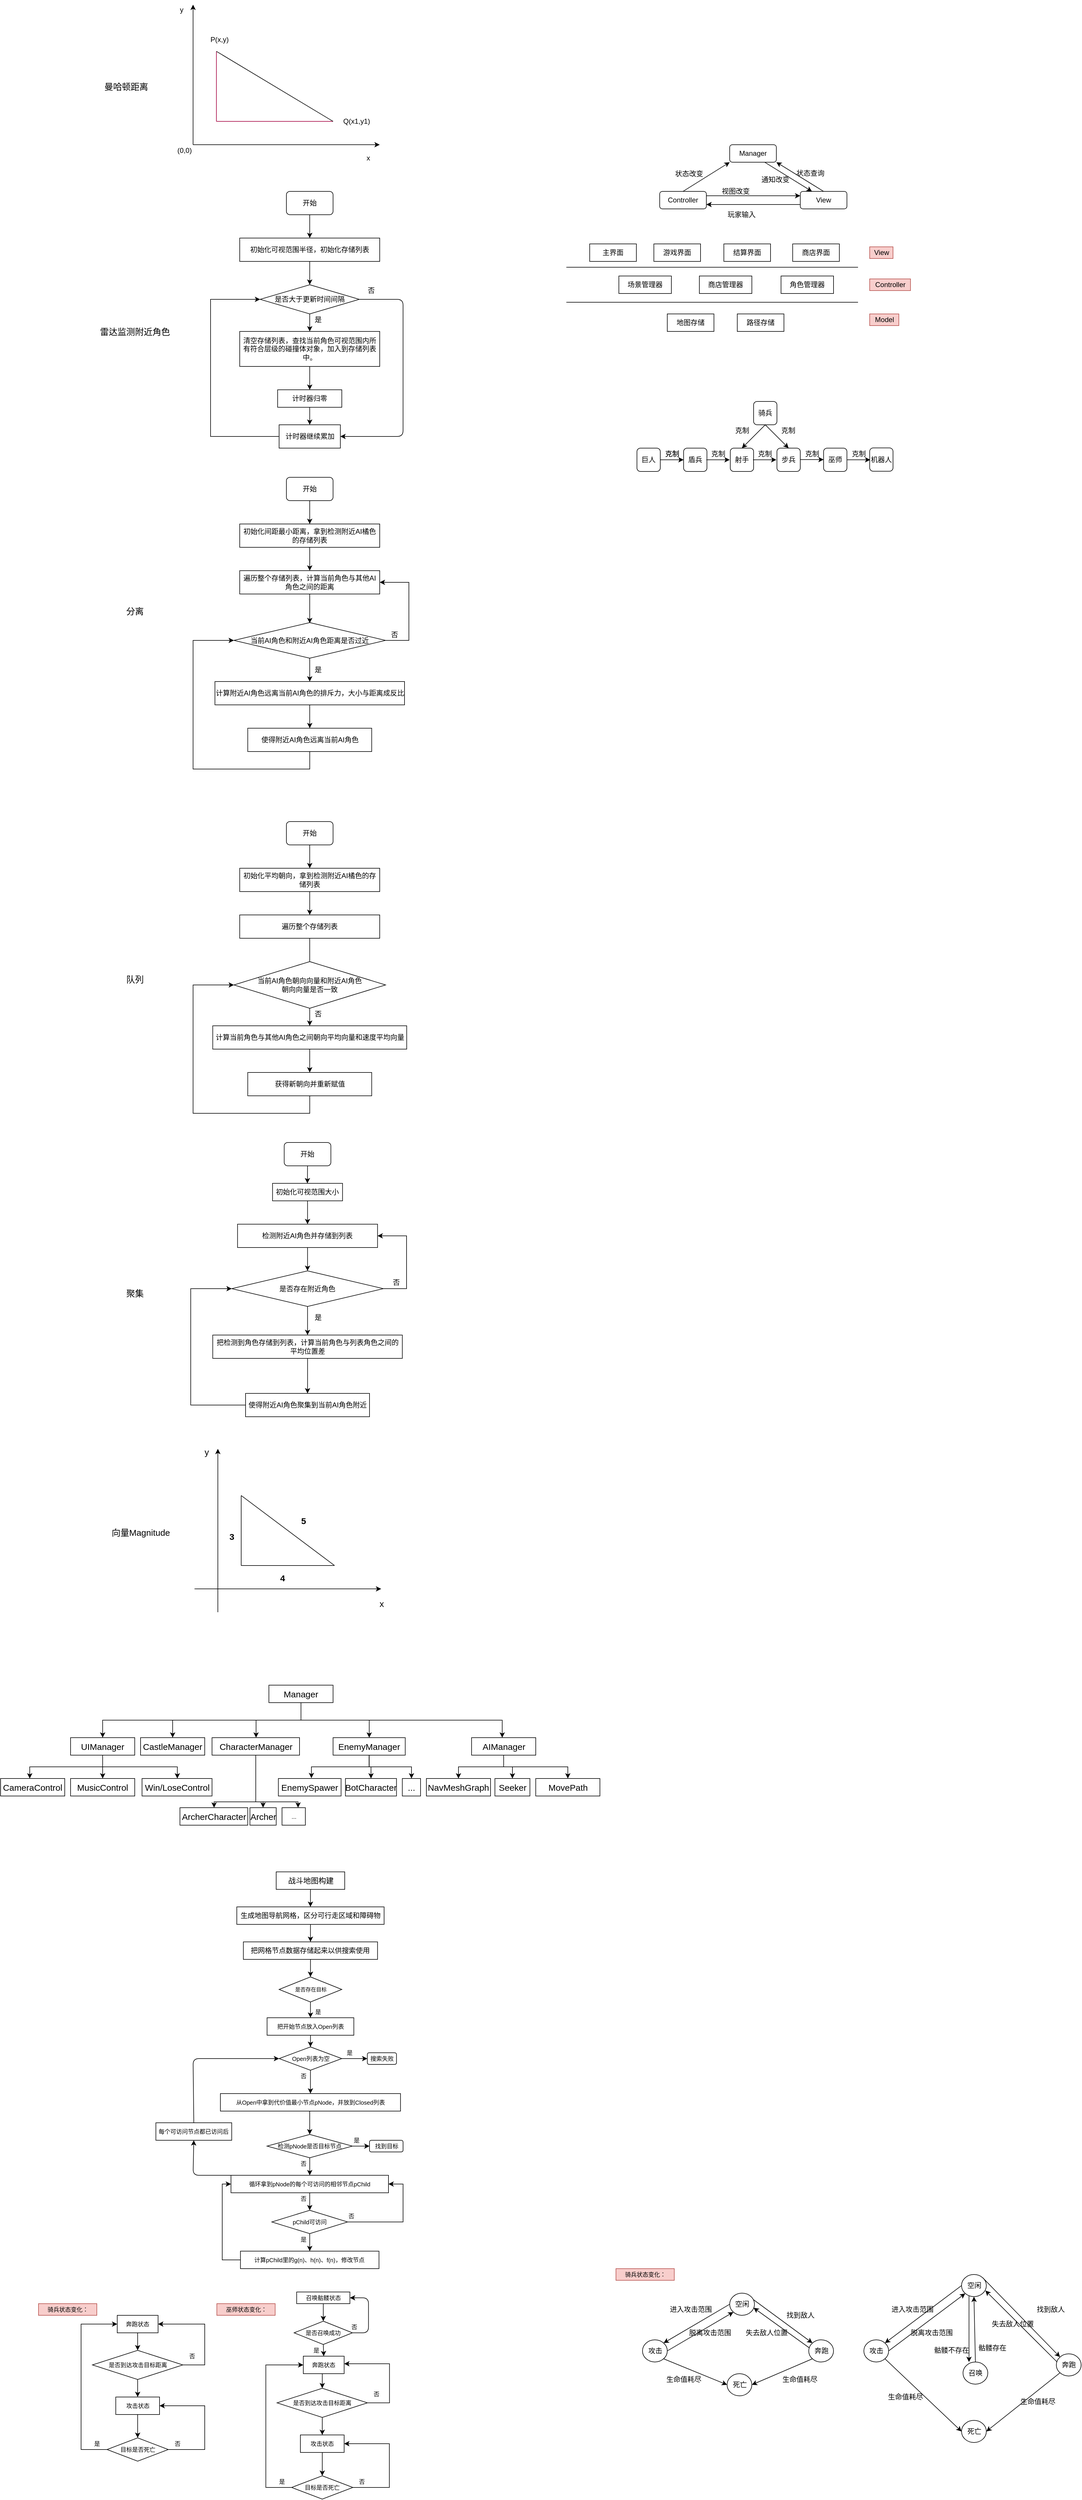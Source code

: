 <mxfile version="13.1.1" type="github">
  <diagram id="cQuPXXQZApBrQM8GXaEX" name="毕业设计相关">
    <mxGraphModel dx="2012" dy="635" grid="1" gridSize="10" guides="1" tooltips="1" connect="1" arrows="1" fold="1" page="1" pageScale="1" pageWidth="827" pageHeight="1169" math="0" shadow="0">
      <root>
        <mxCell id="0" />
        <mxCell id="1" parent="0" />
        <mxCell id="ilsrh9dzchEDd0E5HQ8F-1" value="" style="endArrow=classic;html=1;" parent="1" edge="1">
          <mxGeometry width="50" height="50" relative="1" as="geometry">
            <mxPoint x="200" y="360" as="sourcePoint" />
            <mxPoint x="200" y="120" as="targetPoint" />
          </mxGeometry>
        </mxCell>
        <mxCell id="ilsrh9dzchEDd0E5HQ8F-2" value="" style="endArrow=classic;html=1;" parent="1" edge="1">
          <mxGeometry width="50" height="50" relative="1" as="geometry">
            <mxPoint x="200" y="360" as="sourcePoint" />
            <mxPoint x="520" y="360" as="targetPoint" />
          </mxGeometry>
        </mxCell>
        <mxCell id="ilsrh9dzchEDd0E5HQ8F-3" value="" style="endArrow=none;html=1;fillColor=#d80073;strokeColor=#A50040;" parent="1" edge="1">
          <mxGeometry width="50" height="50" relative="1" as="geometry">
            <mxPoint x="240" y="320" as="sourcePoint" />
            <mxPoint x="440" y="320" as="targetPoint" />
          </mxGeometry>
        </mxCell>
        <mxCell id="ilsrh9dzchEDd0E5HQ8F-5" value="" style="endArrow=none;html=1;fillColor=#d80073;strokeColor=#A50040;" parent="1" edge="1">
          <mxGeometry width="50" height="50" relative="1" as="geometry">
            <mxPoint x="240" y="320" as="sourcePoint" />
            <mxPoint x="240" y="200" as="targetPoint" />
          </mxGeometry>
        </mxCell>
        <mxCell id="ilsrh9dzchEDd0E5HQ8F-6" value="" style="endArrow=none;html=1;" parent="1" edge="1">
          <mxGeometry width="50" height="50" relative="1" as="geometry">
            <mxPoint x="440" y="320" as="sourcePoint" />
            <mxPoint x="240" y="200" as="targetPoint" />
          </mxGeometry>
        </mxCell>
        <mxCell id="ilsrh9dzchEDd0E5HQ8F-7" value="P(x,y)" style="text;html=1;align=center;verticalAlign=middle;resizable=0;points=[];autosize=1;" parent="1" vertex="1">
          <mxGeometry x="220" y="170" width="50" height="20" as="geometry" />
        </mxCell>
        <mxCell id="ilsrh9dzchEDd0E5HQ8F-8" value="Q(x1,y1)" style="text;html=1;align=center;verticalAlign=middle;resizable=0;points=[];autosize=1;" parent="1" vertex="1">
          <mxGeometry x="450" y="310" width="60" height="20" as="geometry" />
        </mxCell>
        <mxCell id="ilsrh9dzchEDd0E5HQ8F-9" value="y" style="text;html=1;align=center;verticalAlign=middle;resizable=0;points=[];autosize=1;" parent="1" vertex="1">
          <mxGeometry x="170" y="119" width="20" height="20" as="geometry" />
        </mxCell>
        <mxCell id="ilsrh9dzchEDd0E5HQ8F-10" value="x" style="text;html=1;align=center;verticalAlign=middle;resizable=0;points=[];autosize=1;" parent="1" vertex="1">
          <mxGeometry x="490" y="373" width="20" height="20" as="geometry" />
        </mxCell>
        <mxCell id="ilsrh9dzchEDd0E5HQ8F-11" value="(0,0)" style="text;html=1;align=center;verticalAlign=middle;resizable=0;points=[];autosize=1;" parent="1" vertex="1">
          <mxGeometry x="165" y="360" width="40" height="20" as="geometry" />
        </mxCell>
        <mxCell id="ilsrh9dzchEDd0E5HQ8F-12" value="开始" style="rounded=1;whiteSpace=wrap;html=1;" parent="1" vertex="1">
          <mxGeometry x="360" y="440" width="80" height="40" as="geometry" />
        </mxCell>
        <mxCell id="ilsrh9dzchEDd0E5HQ8F-13" value="初始化可视范围半径，初始化存储列表" style="rounded=0;whiteSpace=wrap;html=1;" parent="1" vertex="1">
          <mxGeometry x="280" y="520" width="240" height="40" as="geometry" />
        </mxCell>
        <mxCell id="ilsrh9dzchEDd0E5HQ8F-14" value="是否大于更新时间间隔" style="rhombus;whiteSpace=wrap;html=1;" parent="1" vertex="1">
          <mxGeometry x="315" y="600" width="170" height="50" as="geometry" />
        </mxCell>
        <mxCell id="ilsrh9dzchEDd0E5HQ8F-15" value="" style="endArrow=classic;html=1;exitX=0.5;exitY=1;exitDx=0;exitDy=0;entryX=0.5;entryY=0;entryDx=0;entryDy=0;" parent="1" source="ilsrh9dzchEDd0E5HQ8F-12" target="ilsrh9dzchEDd0E5HQ8F-13" edge="1">
          <mxGeometry width="50" height="50" relative="1" as="geometry">
            <mxPoint x="390" y="760" as="sourcePoint" />
            <mxPoint x="440" y="710" as="targetPoint" />
          </mxGeometry>
        </mxCell>
        <mxCell id="ilsrh9dzchEDd0E5HQ8F-16" value="" style="endArrow=classic;html=1;exitX=0.5;exitY=1;exitDx=0;exitDy=0;entryX=0.5;entryY=0;entryDx=0;entryDy=0;" parent="1" source="ilsrh9dzchEDd0E5HQ8F-13" target="ilsrh9dzchEDd0E5HQ8F-14" edge="1">
          <mxGeometry width="50" height="50" relative="1" as="geometry">
            <mxPoint x="390" y="760" as="sourcePoint" />
            <mxPoint x="440" y="710" as="targetPoint" />
          </mxGeometry>
        </mxCell>
        <mxCell id="ilsrh9dzchEDd0E5HQ8F-17" value="" style="endArrow=classic;html=1;exitX=0.5;exitY=1;exitDx=0;exitDy=0;" parent="1" source="ilsrh9dzchEDd0E5HQ8F-14" edge="1">
          <mxGeometry width="50" height="50" relative="1" as="geometry">
            <mxPoint x="390" y="760" as="sourcePoint" />
            <mxPoint x="400" y="680" as="targetPoint" />
          </mxGeometry>
        </mxCell>
        <mxCell id="ilsrh9dzchEDd0E5HQ8F-18" value="是" style="text;html=1;align=center;verticalAlign=middle;resizable=0;points=[];autosize=1;" parent="1" vertex="1">
          <mxGeometry x="399" y="650" width="30" height="20" as="geometry" />
        </mxCell>
        <mxCell id="ilsrh9dzchEDd0E5HQ8F-19" value="清空存储列表，查找当前角色可视范围内所有符合层级的碰撞体对象，加入到存储列表中。" style="rounded=0;whiteSpace=wrap;html=1;" parent="1" vertex="1">
          <mxGeometry x="280" y="680" width="240" height="60" as="geometry" />
        </mxCell>
        <mxCell id="ilsrh9dzchEDd0E5HQ8F-20" value="计时器归零" style="rounded=0;whiteSpace=wrap;html=1;" parent="1" vertex="1">
          <mxGeometry x="345" y="780" width="110" height="30" as="geometry" />
        </mxCell>
        <mxCell id="ilsrh9dzchEDd0E5HQ8F-21" value="" style="endArrow=classic;html=1;exitX=0.5;exitY=1;exitDx=0;exitDy=0;entryX=0.5;entryY=0;entryDx=0;entryDy=0;" parent="1" source="ilsrh9dzchEDd0E5HQ8F-19" target="ilsrh9dzchEDd0E5HQ8F-20" edge="1">
          <mxGeometry width="50" height="50" relative="1" as="geometry">
            <mxPoint x="390" y="760" as="sourcePoint" />
            <mxPoint x="440" y="710" as="targetPoint" />
          </mxGeometry>
        </mxCell>
        <mxCell id="ilsrh9dzchEDd0E5HQ8F-28" value="" style="edgeStyle=orthogonalEdgeStyle;rounded=0;orthogonalLoop=1;jettySize=auto;html=1;entryX=0;entryY=0.5;entryDx=0;entryDy=0;" parent="1" source="ilsrh9dzchEDd0E5HQ8F-22" target="ilsrh9dzchEDd0E5HQ8F-14" edge="1">
          <mxGeometry relative="1" as="geometry">
            <mxPoint x="180" y="590" as="targetPoint" />
            <Array as="points">
              <mxPoint x="230" y="860" />
              <mxPoint x="230" y="625" />
            </Array>
          </mxGeometry>
        </mxCell>
        <mxCell id="ilsrh9dzchEDd0E5HQ8F-22" value="计时器继续累加" style="rounded=0;whiteSpace=wrap;html=1;" parent="1" vertex="1">
          <mxGeometry x="347.5" y="840" width="105" height="40" as="geometry" />
        </mxCell>
        <mxCell id="ilsrh9dzchEDd0E5HQ8F-23" value="" style="endArrow=classic;html=1;exitX=0.5;exitY=1;exitDx=0;exitDy=0;entryX=0.5;entryY=0;entryDx=0;entryDy=0;" parent="1" source="ilsrh9dzchEDd0E5HQ8F-20" target="ilsrh9dzchEDd0E5HQ8F-22" edge="1">
          <mxGeometry width="50" height="50" relative="1" as="geometry">
            <mxPoint x="390" y="760" as="sourcePoint" />
            <mxPoint x="440" y="710" as="targetPoint" />
          </mxGeometry>
        </mxCell>
        <mxCell id="ilsrh9dzchEDd0E5HQ8F-25" value="" style="endArrow=classic;html=1;entryX=1;entryY=0.5;entryDx=0;entryDy=0;exitX=1;exitY=0.5;exitDx=0;exitDy=0;" parent="1" source="ilsrh9dzchEDd0E5HQ8F-14" target="ilsrh9dzchEDd0E5HQ8F-22" edge="1">
          <mxGeometry width="50" height="50" relative="1" as="geometry">
            <mxPoint x="600" y="860" as="sourcePoint" />
            <mxPoint x="440" y="710" as="targetPoint" />
            <Array as="points">
              <mxPoint x="560" y="625" />
              <mxPoint x="560" y="860" />
            </Array>
          </mxGeometry>
        </mxCell>
        <mxCell id="ilsrh9dzchEDd0E5HQ8F-26" value="否" style="text;html=1;align=center;verticalAlign=middle;resizable=0;points=[];autosize=1;" parent="1" vertex="1">
          <mxGeometry x="490" y="600" width="30" height="20" as="geometry" />
        </mxCell>
        <mxCell id="ilsrh9dzchEDd0E5HQ8F-29" value="开始" style="rounded=1;whiteSpace=wrap;html=1;" parent="1" vertex="1">
          <mxGeometry x="360" y="930" width="80" height="40" as="geometry" />
        </mxCell>
        <mxCell id="ilsrh9dzchEDd0E5HQ8F-35" value="" style="edgeStyle=orthogonalEdgeStyle;rounded=0;orthogonalLoop=1;jettySize=auto;html=1;" parent="1" source="ilsrh9dzchEDd0E5HQ8F-30" target="ilsrh9dzchEDd0E5HQ8F-34" edge="1">
          <mxGeometry relative="1" as="geometry" />
        </mxCell>
        <mxCell id="ilsrh9dzchEDd0E5HQ8F-30" value="初始化间距最小距离，拿到检测附近AI橘色的存储列表" style="rounded=0;whiteSpace=wrap;html=1;" parent="1" vertex="1">
          <mxGeometry x="280" y="1010" width="240" height="40" as="geometry" />
        </mxCell>
        <mxCell id="ilsrh9dzchEDd0E5HQ8F-37" value="" style="edgeStyle=orthogonalEdgeStyle;rounded=0;orthogonalLoop=1;jettySize=auto;html=1;" parent="1" source="ilsrh9dzchEDd0E5HQ8F-34" edge="1">
          <mxGeometry relative="1" as="geometry">
            <mxPoint x="400" y="1180" as="targetPoint" />
          </mxGeometry>
        </mxCell>
        <mxCell id="ilsrh9dzchEDd0E5HQ8F-34" value="遍历整个存储列表，计算当前角色与其他AI角色之间的距离" style="rounded=0;whiteSpace=wrap;html=1;" parent="1" vertex="1">
          <mxGeometry x="280" y="1090" width="240" height="40" as="geometry" />
        </mxCell>
        <mxCell id="ilsrh9dzchEDd0E5HQ8F-32" value="否" style="text;html=1;align=center;verticalAlign=middle;resizable=0;points=[];autosize=1;" parent="1" vertex="1">
          <mxGeometry x="530" y="1190" width="30" height="20" as="geometry" />
        </mxCell>
        <mxCell id="ilsrh9dzchEDd0E5HQ8F-33" value="" style="endArrow=classic;html=1;exitX=0.5;exitY=1;exitDx=0;exitDy=0;entryX=0.5;entryY=0;entryDx=0;entryDy=0;" parent="1" source="ilsrh9dzchEDd0E5HQ8F-29" target="ilsrh9dzchEDd0E5HQ8F-30" edge="1">
          <mxGeometry width="50" height="50" relative="1" as="geometry">
            <mxPoint x="410" y="490" as="sourcePoint" />
            <mxPoint x="410" y="530" as="targetPoint" />
          </mxGeometry>
        </mxCell>
        <mxCell id="ilsrh9dzchEDd0E5HQ8F-41" value="" style="edgeStyle=orthogonalEdgeStyle;rounded=0;orthogonalLoop=1;jettySize=auto;html=1;entryX=1;entryY=0.5;entryDx=0;entryDy=0;" parent="1" source="ilsrh9dzchEDd0E5HQ8F-39" target="ilsrh9dzchEDd0E5HQ8F-34" edge="1">
          <mxGeometry relative="1" as="geometry">
            <mxPoint x="610" y="1100" as="targetPoint" />
            <Array as="points">
              <mxPoint x="570" y="1210" />
              <mxPoint x="570" y="1110" />
            </Array>
          </mxGeometry>
        </mxCell>
        <mxCell id="ilsrh9dzchEDd0E5HQ8F-43" value="" style="edgeStyle=orthogonalEdgeStyle;rounded=0;orthogonalLoop=1;jettySize=auto;html=1;" parent="1" source="ilsrh9dzchEDd0E5HQ8F-39" edge="1">
          <mxGeometry relative="1" as="geometry">
            <mxPoint x="400" y="1280" as="targetPoint" />
          </mxGeometry>
        </mxCell>
        <mxCell id="ilsrh9dzchEDd0E5HQ8F-39" value="当前AI角色和附近AI角色距离是否过近" style="rhombus;whiteSpace=wrap;html=1;" parent="1" vertex="1">
          <mxGeometry x="270" y="1179" width="260" height="61" as="geometry" />
        </mxCell>
        <mxCell id="ilsrh9dzchEDd0E5HQ8F-44" value="是" style="text;html=1;align=center;verticalAlign=middle;resizable=0;points=[];autosize=1;" parent="1" vertex="1">
          <mxGeometry x="399" y="1250" width="30" height="20" as="geometry" />
        </mxCell>
        <mxCell id="ilsrh9dzchEDd0E5HQ8F-47" value="" style="edgeStyle=orthogonalEdgeStyle;rounded=0;orthogonalLoop=1;jettySize=auto;html=1;" parent="1" source="ilsrh9dzchEDd0E5HQ8F-45" target="ilsrh9dzchEDd0E5HQ8F-46" edge="1">
          <mxGeometry relative="1" as="geometry" />
        </mxCell>
        <mxCell id="ilsrh9dzchEDd0E5HQ8F-45" value="计算附近AI角色远离当前AI角色的排斥力，大小与距离成反比" style="rounded=0;whiteSpace=wrap;html=1;" parent="1" vertex="1">
          <mxGeometry x="237.5" y="1280" width="325" height="40" as="geometry" />
        </mxCell>
        <mxCell id="ilsrh9dzchEDd0E5HQ8F-49" value="" style="edgeStyle=orthogonalEdgeStyle;rounded=0;orthogonalLoop=1;jettySize=auto;html=1;entryX=0;entryY=0.5;entryDx=0;entryDy=0;" parent="1" source="ilsrh9dzchEDd0E5HQ8F-46" target="ilsrh9dzchEDd0E5HQ8F-39" edge="1">
          <mxGeometry relative="1" as="geometry">
            <mxPoint x="400" y="1480" as="targetPoint" />
            <Array as="points">
              <mxPoint x="400" y="1430" />
              <mxPoint x="200" y="1430" />
              <mxPoint x="200" y="1210" />
            </Array>
          </mxGeometry>
        </mxCell>
        <mxCell id="ilsrh9dzchEDd0E5HQ8F-46" value="使得附近AI角色远离当前AI角色" style="rounded=0;whiteSpace=wrap;html=1;" parent="1" vertex="1">
          <mxGeometry x="293.75" y="1360" width="212.5" height="40" as="geometry" />
        </mxCell>
        <mxCell id="ilsrh9dzchEDd0E5HQ8F-50" value="遍历整个存储列表，计算当前角色与其他AI角色之间的距离" style="rounded=0;whiteSpace=wrap;html=1;" parent="1" vertex="1">
          <mxGeometry x="280" y="1090" width="240" height="40" as="geometry" />
        </mxCell>
        <mxCell id="ilsrh9dzchEDd0E5HQ8F-51" value="开始" style="rounded=1;whiteSpace=wrap;html=1;" parent="1" vertex="1">
          <mxGeometry x="360" y="1520" width="80" height="40" as="geometry" />
        </mxCell>
        <mxCell id="ilsrh9dzchEDd0E5HQ8F-52" value="" style="edgeStyle=orthogonalEdgeStyle;rounded=0;orthogonalLoop=1;jettySize=auto;html=1;" parent="1" source="ilsrh9dzchEDd0E5HQ8F-53" target="ilsrh9dzchEDd0E5HQ8F-55" edge="1">
          <mxGeometry relative="1" as="geometry" />
        </mxCell>
        <mxCell id="ilsrh9dzchEDd0E5HQ8F-53" value="初始化平均朝向，拿到检测附近AI橘色的存储列表" style="rounded=0;whiteSpace=wrap;html=1;" parent="1" vertex="1">
          <mxGeometry x="280" y="1600" width="240" height="40" as="geometry" />
        </mxCell>
        <mxCell id="ilsrh9dzchEDd0E5HQ8F-54" value="" style="edgeStyle=orthogonalEdgeStyle;rounded=0;orthogonalLoop=1;jettySize=auto;html=1;" parent="1" source="ilsrh9dzchEDd0E5HQ8F-55" edge="1">
          <mxGeometry relative="1" as="geometry">
            <mxPoint x="400" y="1770" as="targetPoint" />
          </mxGeometry>
        </mxCell>
        <mxCell id="ilsrh9dzchEDd0E5HQ8F-55" value="遍历整个存储列表，计算当前角色与其他AI角色之间的距离" style="rounded=0;whiteSpace=wrap;html=1;" parent="1" vertex="1">
          <mxGeometry x="280" y="1680" width="240" height="40" as="geometry" />
        </mxCell>
        <mxCell id="ilsrh9dzchEDd0E5HQ8F-57" value="" style="endArrow=classic;html=1;exitX=0.5;exitY=1;exitDx=0;exitDy=0;entryX=0.5;entryY=0;entryDx=0;entryDy=0;" parent="1" source="ilsrh9dzchEDd0E5HQ8F-51" target="ilsrh9dzchEDd0E5HQ8F-53" edge="1">
          <mxGeometry width="50" height="50" relative="1" as="geometry">
            <mxPoint x="410" y="1080" as="sourcePoint" />
            <mxPoint x="410" y="1120" as="targetPoint" />
          </mxGeometry>
        </mxCell>
        <mxCell id="ilsrh9dzchEDd0E5HQ8F-59" value="" style="edgeStyle=orthogonalEdgeStyle;rounded=0;orthogonalLoop=1;jettySize=auto;html=1;" parent="1" source="ilsrh9dzchEDd0E5HQ8F-60" edge="1">
          <mxGeometry relative="1" as="geometry">
            <mxPoint x="400" y="1870" as="targetPoint" />
          </mxGeometry>
        </mxCell>
        <mxCell id="ilsrh9dzchEDd0E5HQ8F-60" value="当前AI角色朝向向量和附近AI角色&lt;br&gt;朝向向量是否一致" style="rhombus;whiteSpace=wrap;html=1;" parent="1" vertex="1">
          <mxGeometry x="270" y="1760" width="260" height="80" as="geometry" />
        </mxCell>
        <mxCell id="ilsrh9dzchEDd0E5HQ8F-61" value="否" style="text;html=1;align=center;verticalAlign=middle;resizable=0;points=[];autosize=1;" parent="1" vertex="1">
          <mxGeometry x="399" y="1840" width="30" height="20" as="geometry" />
        </mxCell>
        <mxCell id="ilsrh9dzchEDd0E5HQ8F-62" value="" style="edgeStyle=orthogonalEdgeStyle;rounded=0;orthogonalLoop=1;jettySize=auto;html=1;" parent="1" source="ilsrh9dzchEDd0E5HQ8F-63" target="ilsrh9dzchEDd0E5HQ8F-65" edge="1">
          <mxGeometry relative="1" as="geometry" />
        </mxCell>
        <mxCell id="ilsrh9dzchEDd0E5HQ8F-63" value="计算当前角色与其他AI角色之间朝向平均向量和速度平均向量" style="rounded=0;whiteSpace=wrap;html=1;" parent="1" vertex="1">
          <mxGeometry x="233.75" y="1870" width="332.5" height="40" as="geometry" />
        </mxCell>
        <mxCell id="ilsrh9dzchEDd0E5HQ8F-64" value="" style="edgeStyle=orthogonalEdgeStyle;rounded=0;orthogonalLoop=1;jettySize=auto;html=1;entryX=0;entryY=0.5;entryDx=0;entryDy=0;" parent="1" source="ilsrh9dzchEDd0E5HQ8F-65" target="ilsrh9dzchEDd0E5HQ8F-60" edge="1">
          <mxGeometry relative="1" as="geometry">
            <mxPoint x="240" y="1770" as="targetPoint" />
            <Array as="points">
              <mxPoint x="400" y="2020" />
              <mxPoint x="200" y="2020" />
              <mxPoint x="200" y="1800" />
              <mxPoint x="270" y="1800" />
            </Array>
          </mxGeometry>
        </mxCell>
        <mxCell id="ilsrh9dzchEDd0E5HQ8F-65" value="获得新朝向并重新赋值" style="rounded=0;whiteSpace=wrap;html=1;" parent="1" vertex="1">
          <mxGeometry x="293.75" y="1950" width="212.5" height="40" as="geometry" />
        </mxCell>
        <mxCell id="ilsrh9dzchEDd0E5HQ8F-66" value="遍历整个存储列表" style="rounded=0;whiteSpace=wrap;html=1;" parent="1" vertex="1">
          <mxGeometry x="280" y="1680" width="240" height="40" as="geometry" />
        </mxCell>
        <mxCell id="ilsrh9dzchEDd0E5HQ8F-69" value="开始" style="rounded=1;whiteSpace=wrap;html=1;" parent="1" vertex="1">
          <mxGeometry x="356.25" y="2070" width="80" height="40" as="geometry" />
        </mxCell>
        <mxCell id="ilsrh9dzchEDd0E5HQ8F-86" style="edgeStyle=orthogonalEdgeStyle;rounded=0;orthogonalLoop=1;jettySize=auto;html=1;" parent="1" source="ilsrh9dzchEDd0E5HQ8F-71" target="ilsrh9dzchEDd0E5HQ8F-78" edge="1">
          <mxGeometry relative="1" as="geometry" />
        </mxCell>
        <mxCell id="ilsrh9dzchEDd0E5HQ8F-71" value="检测附近AI角色并存储到列表" style="rounded=0;whiteSpace=wrap;html=1;" parent="1" vertex="1">
          <mxGeometry x="276.25" y="2210" width="240" height="40" as="geometry" />
        </mxCell>
        <mxCell id="ilsrh9dzchEDd0E5HQ8F-74" value="否" style="text;html=1;align=center;verticalAlign=middle;resizable=0;points=[];autosize=1;" parent="1" vertex="1">
          <mxGeometry x="532.5" y="2300" width="30" height="20" as="geometry" />
        </mxCell>
        <mxCell id="ilsrh9dzchEDd0E5HQ8F-75" value="" style="endArrow=classic;html=1;exitX=0.5;exitY=1;exitDx=0;exitDy=0;" parent="1" source="ilsrh9dzchEDd0E5HQ8F-69" edge="1">
          <mxGeometry width="50" height="50" relative="1" as="geometry">
            <mxPoint x="406.25" y="1660" as="sourcePoint" />
            <mxPoint x="396" y="2140" as="targetPoint" />
          </mxGeometry>
        </mxCell>
        <mxCell id="ilsrh9dzchEDd0E5HQ8F-76" value="" style="edgeStyle=orthogonalEdgeStyle;rounded=0;orthogonalLoop=1;jettySize=auto;html=1;entryX=1;entryY=0.5;entryDx=0;entryDy=0;" parent="1" source="ilsrh9dzchEDd0E5HQ8F-78" target="ilsrh9dzchEDd0E5HQ8F-71" edge="1">
          <mxGeometry relative="1" as="geometry">
            <mxPoint x="526" y="2350" as="targetPoint" />
            <Array as="points">
              <mxPoint x="566" y="2321" />
              <mxPoint x="566" y="2230" />
            </Array>
          </mxGeometry>
        </mxCell>
        <mxCell id="ilsrh9dzchEDd0E5HQ8F-77" value="" style="edgeStyle=orthogonalEdgeStyle;rounded=0;orthogonalLoop=1;jettySize=auto;html=1;entryX=0.5;entryY=0;entryDx=0;entryDy=0;" parent="1" source="ilsrh9dzchEDd0E5HQ8F-78" target="ilsrh9dzchEDd0E5HQ8F-81" edge="1">
          <mxGeometry relative="1" as="geometry">
            <mxPoint x="396.25" y="2480" as="targetPoint" />
          </mxGeometry>
        </mxCell>
        <mxCell id="ilsrh9dzchEDd0E5HQ8F-78" value="是否存在附近角色" style="rhombus;whiteSpace=wrap;html=1;" parent="1" vertex="1">
          <mxGeometry x="266.25" y="2290" width="260" height="61" as="geometry" />
        </mxCell>
        <mxCell id="ilsrh9dzchEDd0E5HQ8F-79" value="是" style="text;html=1;align=center;verticalAlign=middle;resizable=0;points=[];autosize=1;" parent="1" vertex="1">
          <mxGeometry x="399" y="2360" width="30" height="20" as="geometry" />
        </mxCell>
        <mxCell id="ilsrh9dzchEDd0E5HQ8F-80" value="" style="edgeStyle=orthogonalEdgeStyle;rounded=0;orthogonalLoop=1;jettySize=auto;html=1;" parent="1" source="ilsrh9dzchEDd0E5HQ8F-81" target="ilsrh9dzchEDd0E5HQ8F-83" edge="1">
          <mxGeometry relative="1" as="geometry" />
        </mxCell>
        <mxCell id="ilsrh9dzchEDd0E5HQ8F-81" value="把检测到角色存储到列表，计算当前角色与列表角色之间的平均位置差" style="rounded=0;whiteSpace=wrap;html=1;" parent="1" vertex="1">
          <mxGeometry x="233.75" y="2400" width="325" height="40" as="geometry" />
        </mxCell>
        <mxCell id="ilsrh9dzchEDd0E5HQ8F-82" value="" style="edgeStyle=orthogonalEdgeStyle;rounded=0;orthogonalLoop=1;jettySize=auto;html=1;entryX=0;entryY=0.5;entryDx=0;entryDy=0;" parent="1" source="ilsrh9dzchEDd0E5HQ8F-83" target="ilsrh9dzchEDd0E5HQ8F-78" edge="1">
          <mxGeometry relative="1" as="geometry">
            <mxPoint x="396.25" y="2650" as="targetPoint" />
            <Array as="points">
              <mxPoint x="196" y="2520" />
              <mxPoint x="196" y="2321" />
            </Array>
          </mxGeometry>
        </mxCell>
        <mxCell id="ilsrh9dzchEDd0E5HQ8F-83" value="使得附近AI角色聚集到当前AI角色附近" style="rounded=0;whiteSpace=wrap;html=1;" parent="1" vertex="1">
          <mxGeometry x="290" y="2500" width="212.5" height="40" as="geometry" />
        </mxCell>
        <mxCell id="ilsrh9dzchEDd0E5HQ8F-88" value="&lt;span style=&quot;white-space: normal&quot;&gt;初始化可视范围大小&lt;/span&gt;" style="rounded=0;whiteSpace=wrap;html=1;" parent="1" vertex="1">
          <mxGeometry x="336.25" y="2140" width="120" height="30" as="geometry" />
        </mxCell>
        <mxCell id="ilsrh9dzchEDd0E5HQ8F-89" value="" style="endArrow=classic;html=1;exitX=0.5;exitY=1;exitDx=0;exitDy=0;" parent="1" source="ilsrh9dzchEDd0E5HQ8F-88" target="ilsrh9dzchEDd0E5HQ8F-71" edge="1">
          <mxGeometry width="50" height="50" relative="1" as="geometry">
            <mxPoint x="390" y="2350" as="sourcePoint" />
            <mxPoint x="440" y="2300" as="targetPoint" />
          </mxGeometry>
        </mxCell>
        <mxCell id="AzvYmCh7wC9eug3Tn16J-1" value="" style="endArrow=classic;html=1;" parent="1" edge="1">
          <mxGeometry width="50" height="50" relative="1" as="geometry">
            <mxPoint x="202.5" y="2835" as="sourcePoint" />
            <mxPoint x="522.5" y="2835" as="targetPoint" />
          </mxGeometry>
        </mxCell>
        <mxCell id="AzvYmCh7wC9eug3Tn16J-2" value="" style="endArrow=classic;html=1;" parent="1" edge="1">
          <mxGeometry width="50" height="50" relative="1" as="geometry">
            <mxPoint x="242.5" y="2875" as="sourcePoint" />
            <mxPoint x="242.5" y="2595" as="targetPoint" />
          </mxGeometry>
        </mxCell>
        <mxCell id="AzvYmCh7wC9eug3Tn16J-3" value="" style="endArrow=none;html=1;" parent="1" edge="1">
          <mxGeometry width="50" height="50" relative="1" as="geometry">
            <mxPoint x="282.5" y="2795" as="sourcePoint" />
            <mxPoint x="442.5" y="2795" as="targetPoint" />
          </mxGeometry>
        </mxCell>
        <mxCell id="AzvYmCh7wC9eug3Tn16J-4" value="" style="endArrow=none;html=1;" parent="1" edge="1">
          <mxGeometry width="50" height="50" relative="1" as="geometry">
            <mxPoint x="282.5" y="2795" as="sourcePoint" />
            <mxPoint x="282.5" y="2675" as="targetPoint" />
          </mxGeometry>
        </mxCell>
        <mxCell id="AzvYmCh7wC9eug3Tn16J-5" value="" style="endArrow=none;html=1;" parent="1" edge="1">
          <mxGeometry width="50" height="50" relative="1" as="geometry">
            <mxPoint x="442.5" y="2795" as="sourcePoint" />
            <mxPoint x="282.5" y="2675" as="targetPoint" />
          </mxGeometry>
        </mxCell>
        <mxCell id="AzvYmCh7wC9eug3Tn16J-6" value="4" style="text;html=1;align=center;verticalAlign=middle;resizable=0;points=[];autosize=1;fontStyle=1;fontSize=15;" parent="1" vertex="1">
          <mxGeometry x="342.5" y="2806" width="20" height="20" as="geometry" />
        </mxCell>
        <mxCell id="AzvYmCh7wC9eug3Tn16J-7" value="3" style="text;html=1;align=center;verticalAlign=middle;resizable=0;points=[];autosize=1;fontStyle=1;fontSize=15;" parent="1" vertex="1">
          <mxGeometry x="256.25" y="2735" width="20" height="20" as="geometry" />
        </mxCell>
        <mxCell id="AzvYmCh7wC9eug3Tn16J-8" value="5" style="text;html=1;align=center;verticalAlign=middle;resizable=0;points=[];autosize=1;fontStyle=1;fontSize=15;" parent="1" vertex="1">
          <mxGeometry x="378.75" y="2708" width="20" height="20" as="geometry" />
        </mxCell>
        <mxCell id="AzvYmCh7wC9eug3Tn16J-10" value="x" style="text;html=1;align=center;verticalAlign=middle;resizable=0;points=[];autosize=1;fontSize=15;" parent="1" vertex="1">
          <mxGeometry x="512.5" y="2850" width="20" height="20" as="geometry" />
        </mxCell>
        <mxCell id="AzvYmCh7wC9eug3Tn16J-11" value="y" style="text;html=1;align=center;verticalAlign=middle;resizable=0;points=[];autosize=1;fontSize=15;" parent="1" vertex="1">
          <mxGeometry x="212.5" y="2590" width="20" height="20" as="geometry" />
        </mxCell>
        <mxCell id="AzvYmCh7wC9eug3Tn16J-12" value="曼哈顿距离" style="text;html=1;align=center;verticalAlign=middle;resizable=0;points=[];autosize=1;fontSize=15;" parent="1" vertex="1">
          <mxGeometry x="40" y="250" width="90" height="20" as="geometry" />
        </mxCell>
        <mxCell id="AzvYmCh7wC9eug3Tn16J-13" value="雷达监测附近角色" style="text;html=1;align=center;verticalAlign=middle;resizable=0;points=[];autosize=1;fontSize=15;" parent="1" vertex="1">
          <mxGeometry x="30" y="670" width="140" height="20" as="geometry" />
        </mxCell>
        <mxCell id="AzvYmCh7wC9eug3Tn16J-14" value="分离" style="text;html=1;align=center;verticalAlign=middle;resizable=0;points=[];autosize=1;fontSize=15;" parent="1" vertex="1">
          <mxGeometry x="75" y="1149" width="50" height="20" as="geometry" />
        </mxCell>
        <mxCell id="AzvYmCh7wC9eug3Tn16J-15" value="队列" style="text;html=1;align=center;verticalAlign=middle;resizable=0;points=[];autosize=1;fontSize=15;" parent="1" vertex="1">
          <mxGeometry x="75" y="1780" width="50" height="20" as="geometry" />
        </mxCell>
        <mxCell id="AzvYmCh7wC9eug3Tn16J-16" value="聚集" style="text;html=1;align=center;verticalAlign=middle;resizable=0;points=[];autosize=1;fontSize=15;" parent="1" vertex="1">
          <mxGeometry x="75" y="2318" width="50" height="20" as="geometry" />
        </mxCell>
        <mxCell id="AzvYmCh7wC9eug3Tn16J-17" value="向量Magnitude" style="text;html=1;align=center;verticalAlign=middle;resizable=0;points=[];autosize=1;fontSize=15;" parent="1" vertex="1">
          <mxGeometry x="50" y="2728" width="120" height="20" as="geometry" />
        </mxCell>
        <mxCell id="AzvYmCh7wC9eug3Tn16J-20" value="" style="edgeStyle=orthogonalEdgeStyle;rounded=0;orthogonalLoop=1;jettySize=auto;html=1;fontSize=15;entryX=0.5;entryY=0;entryDx=0;entryDy=0;" parent="1" source="AzvYmCh7wC9eug3Tn16J-18" target="AzvYmCh7wC9eug3Tn16J-19" edge="1">
          <mxGeometry relative="1" as="geometry">
            <Array as="points">
              <mxPoint x="385" y="3060" />
              <mxPoint x="45" y="3060" />
            </Array>
          </mxGeometry>
        </mxCell>
        <mxCell id="AzvYmCh7wC9eug3Tn16J-28" value="" style="edgeStyle=orthogonalEdgeStyle;rounded=0;orthogonalLoop=1;jettySize=auto;html=1;fontSize=15;entryX=0.5;entryY=0;entryDx=0;entryDy=0;" parent="1" source="AzvYmCh7wC9eug3Tn16J-18" target="AzvYmCh7wC9eug3Tn16J-27" edge="1">
          <mxGeometry relative="1" as="geometry">
            <Array as="points">
              <mxPoint x="385" y="3060" />
              <mxPoint x="165" y="3060" />
            </Array>
          </mxGeometry>
        </mxCell>
        <mxCell id="AzvYmCh7wC9eug3Tn16J-30" value="" style="edgeStyle=orthogonalEdgeStyle;rounded=0;orthogonalLoop=1;jettySize=auto;html=1;fontSize=15;" parent="1" target="AzvYmCh7wC9eug3Tn16J-29" edge="1">
          <mxGeometry relative="1" as="geometry">
            <mxPoint x="380" y="3060" as="sourcePoint" />
            <Array as="points">
              <mxPoint x="308" y="3060" />
            </Array>
          </mxGeometry>
        </mxCell>
        <mxCell id="AzvYmCh7wC9eug3Tn16J-32" value="" style="edgeStyle=orthogonalEdgeStyle;rounded=0;orthogonalLoop=1;jettySize=auto;html=1;fontSize=15;exitX=0.5;exitY=1;exitDx=0;exitDy=0;" parent="1" source="AzvYmCh7wC9eug3Tn16J-18" target="AzvYmCh7wC9eug3Tn16J-31" edge="1">
          <mxGeometry relative="1" as="geometry">
            <mxPoint x="380" y="3030" as="sourcePoint" />
            <Array as="points">
              <mxPoint x="385" y="3060" />
              <mxPoint x="502" y="3060" />
            </Array>
          </mxGeometry>
        </mxCell>
        <mxCell id="AzvYmCh7wC9eug3Tn16J-45" value="" style="edgeStyle=orthogonalEdgeStyle;rounded=0;orthogonalLoop=1;jettySize=auto;html=1;fontSize=15;" parent="1" source="AzvYmCh7wC9eug3Tn16J-18" target="AzvYmCh7wC9eug3Tn16J-44" edge="1">
          <mxGeometry relative="1" as="geometry">
            <Array as="points">
              <mxPoint x="385" y="3060" />
              <mxPoint x="730" y="3060" />
            </Array>
          </mxGeometry>
        </mxCell>
        <mxCell id="AzvYmCh7wC9eug3Tn16J-18" value="Manager" style="rounded=0;whiteSpace=wrap;html=1;fontSize=15;" parent="1" vertex="1">
          <mxGeometry x="330" y="3000" width="110" height="30" as="geometry" />
        </mxCell>
        <mxCell id="AzvYmCh7wC9eug3Tn16J-50" value="" style="edgeStyle=orthogonalEdgeStyle;rounded=0;orthogonalLoop=1;jettySize=auto;html=1;fontSize=15;" parent="1" source="AzvYmCh7wC9eug3Tn16J-44" target="AzvYmCh7wC9eug3Tn16J-49" edge="1">
          <mxGeometry relative="1" as="geometry" />
        </mxCell>
        <mxCell id="AzvYmCh7wC9eug3Tn16J-52" value="" style="edgeStyle=orthogonalEdgeStyle;rounded=0;orthogonalLoop=1;jettySize=auto;html=1;fontSize=15;" parent="1" source="AzvYmCh7wC9eug3Tn16J-44" target="AzvYmCh7wC9eug3Tn16J-51" edge="1">
          <mxGeometry relative="1" as="geometry" />
        </mxCell>
        <mxCell id="AzvYmCh7wC9eug3Tn16J-54" value="" style="edgeStyle=orthogonalEdgeStyle;rounded=0;orthogonalLoop=1;jettySize=auto;html=1;fontSize=15;" parent="1" source="AzvYmCh7wC9eug3Tn16J-44" target="AzvYmCh7wC9eug3Tn16J-53" edge="1">
          <mxGeometry relative="1" as="geometry">
            <Array as="points">
              <mxPoint x="732.5" y="3140" />
              <mxPoint x="842.5" y="3140" />
            </Array>
          </mxGeometry>
        </mxCell>
        <mxCell id="AzvYmCh7wC9eug3Tn16J-44" value="AIManager" style="rounded=0;whiteSpace=wrap;html=1;fontSize=15;" parent="1" vertex="1">
          <mxGeometry x="677.5" y="3090" width="110" height="30" as="geometry" />
        </mxCell>
        <mxCell id="AzvYmCh7wC9eug3Tn16J-53" value="MovePath" style="rounded=0;whiteSpace=wrap;html=1;fontSize=15;" parent="1" vertex="1">
          <mxGeometry x="787.5" y="3160" width="110" height="30" as="geometry" />
        </mxCell>
        <mxCell id="AzvYmCh7wC9eug3Tn16J-51" value="Seeker" style="rounded=0;whiteSpace=wrap;html=1;fontSize=15;" parent="1" vertex="1">
          <mxGeometry x="717.5" y="3160" width="60" height="30" as="geometry" />
        </mxCell>
        <mxCell id="AzvYmCh7wC9eug3Tn16J-49" value="NavMeshGraph" style="rounded=0;whiteSpace=wrap;html=1;fontSize=15;" parent="1" vertex="1">
          <mxGeometry x="600" y="3160" width="110" height="30" as="geometry" />
        </mxCell>
        <mxCell id="AzvYmCh7wC9eug3Tn16J-38" value="" style="edgeStyle=orthogonalEdgeStyle;rounded=0;orthogonalLoop=1;jettySize=auto;html=1;fontSize=15;entryX=0.527;entryY=-0.02;entryDx=0;entryDy=0;entryPerimeter=0;" parent="1" source="AzvYmCh7wC9eug3Tn16J-31" target="AzvYmCh7wC9eug3Tn16J-37" edge="1">
          <mxGeometry relative="1" as="geometry">
            <mxPoint x="430" y="3160" as="targetPoint" />
            <Array as="points">
              <mxPoint x="502" y="3140" />
              <mxPoint x="403" y="3140" />
            </Array>
          </mxGeometry>
        </mxCell>
        <mxCell id="AzvYmCh7wC9eug3Tn16J-40" value="" style="edgeStyle=orthogonalEdgeStyle;rounded=0;orthogonalLoop=1;jettySize=auto;html=1;fontSize=15;" parent="1" source="AzvYmCh7wC9eug3Tn16J-31" target="AzvYmCh7wC9eug3Tn16J-39" edge="1">
          <mxGeometry relative="1" as="geometry" />
        </mxCell>
        <mxCell id="AzvYmCh7wC9eug3Tn16J-79" value="" style="edgeStyle=orthogonalEdgeStyle;rounded=0;orthogonalLoop=1;jettySize=auto;html=1;fontSize=10;" parent="1" source="AzvYmCh7wC9eug3Tn16J-31" target="AzvYmCh7wC9eug3Tn16J-78" edge="1">
          <mxGeometry relative="1" as="geometry" />
        </mxCell>
        <mxCell id="AzvYmCh7wC9eug3Tn16J-31" value="EnemyManager" style="rounded=0;whiteSpace=wrap;html=1;fontSize=15;" parent="1" vertex="1">
          <mxGeometry x="440" y="3090" width="123.75" height="30" as="geometry" />
        </mxCell>
        <mxCell id="AzvYmCh7wC9eug3Tn16J-78" value="..." style="rounded=0;whiteSpace=wrap;html=1;fontSize=15;" parent="1" vertex="1">
          <mxGeometry x="558.75" y="3160" width="31.25" height="30" as="geometry" />
        </mxCell>
        <mxCell id="AzvYmCh7wC9eug3Tn16J-39" value="BotCharacter" style="rounded=0;whiteSpace=wrap;html=1;fontSize=15;" parent="1" vertex="1">
          <mxGeometry x="461.25" y="3160" width="87.5" height="30" as="geometry" />
        </mxCell>
        <mxCell id="AzvYmCh7wC9eug3Tn16J-37" value="EnemySpawer" style="rounded=0;whiteSpace=wrap;html=1;fontSize=15;" parent="1" vertex="1">
          <mxGeometry x="346.25" y="3160" width="107.5" height="30" as="geometry" />
        </mxCell>
        <mxCell id="AzvYmCh7wC9eug3Tn16J-34" value="" style="edgeStyle=orthogonalEdgeStyle;rounded=0;orthogonalLoop=1;jettySize=auto;html=1;fontSize=15;" parent="1" source="AzvYmCh7wC9eug3Tn16J-29" target="AzvYmCh7wC9eug3Tn16J-33" edge="1">
          <mxGeometry relative="1" as="geometry">
            <Array as="points">
              <mxPoint x="308" y="3200" />
              <mxPoint x="236" y="3200" />
            </Array>
          </mxGeometry>
        </mxCell>
        <mxCell id="AzvYmCh7wC9eug3Tn16J-80" value="" style="edgeStyle=orthogonalEdgeStyle;rounded=0;orthogonalLoop=1;jettySize=auto;html=1;fontSize=10;" parent="1" source="AzvYmCh7wC9eug3Tn16J-29" edge="1">
          <mxGeometry relative="1" as="geometry">
            <mxPoint x="380" y="3210" as="targetPoint" />
            <Array as="points">
              <mxPoint x="308" y="3200" />
              <mxPoint x="380" y="3200" />
            </Array>
          </mxGeometry>
        </mxCell>
        <mxCell id="AzvYmCh7wC9eug3Tn16J-29" value="CharacterManager" style="rounded=0;whiteSpace=wrap;html=1;fontSize=15;" parent="1" vertex="1">
          <mxGeometry x="232.5" y="3090" width="150" height="30" as="geometry" />
        </mxCell>
        <mxCell id="AzvYmCh7wC9eug3Tn16J-33" value="ArcherCharacter" style="rounded=0;whiteSpace=wrap;html=1;fontSize=15;" parent="1" vertex="1">
          <mxGeometry x="177.5" y="3210" width="116.25" height="30" as="geometry" />
        </mxCell>
        <mxCell id="AzvYmCh7wC9eug3Tn16J-27" value="CastleManager" style="rounded=0;whiteSpace=wrap;html=1;fontSize=15;" parent="1" vertex="1">
          <mxGeometry x="110" y="3090" width="110" height="30" as="geometry" />
        </mxCell>
        <mxCell id="AzvYmCh7wC9eug3Tn16J-22" value="" style="edgeStyle=orthogonalEdgeStyle;rounded=0;orthogonalLoop=1;jettySize=auto;html=1;fontSize=15;" parent="1" source="AzvYmCh7wC9eug3Tn16J-19" target="AzvYmCh7wC9eug3Tn16J-21" edge="1">
          <mxGeometry relative="1" as="geometry">
            <Array as="points">
              <mxPoint x="45" y="3140" />
              <mxPoint x="-80" y="3140" />
            </Array>
          </mxGeometry>
        </mxCell>
        <mxCell id="AzvYmCh7wC9eug3Tn16J-24" value="" style="edgeStyle=orthogonalEdgeStyle;rounded=0;orthogonalLoop=1;jettySize=auto;html=1;fontSize=15;" parent="1" source="AzvYmCh7wC9eug3Tn16J-19" target="AzvYmCh7wC9eug3Tn16J-23" edge="1">
          <mxGeometry relative="1" as="geometry" />
        </mxCell>
        <mxCell id="AzvYmCh7wC9eug3Tn16J-26" value="" style="edgeStyle=orthogonalEdgeStyle;rounded=0;orthogonalLoop=1;jettySize=auto;html=1;fontSize=15;" parent="1" source="AzvYmCh7wC9eug3Tn16J-19" target="AzvYmCh7wC9eug3Tn16J-25" edge="1">
          <mxGeometry relative="1" as="geometry">
            <Array as="points">
              <mxPoint x="45" y="3140" />
              <mxPoint x="173" y="3140" />
            </Array>
          </mxGeometry>
        </mxCell>
        <mxCell id="AzvYmCh7wC9eug3Tn16J-19" value="UIManager" style="rounded=0;whiteSpace=wrap;html=1;fontSize=15;" parent="1" vertex="1">
          <mxGeometry x="-10" y="3090" width="110" height="30" as="geometry" />
        </mxCell>
        <mxCell id="AzvYmCh7wC9eug3Tn16J-25" value="Win/LoseControl" style="rounded=0;whiteSpace=wrap;html=1;fontSize=15;" parent="1" vertex="1">
          <mxGeometry x="112.5" y="3160" width="120" height="30" as="geometry" />
        </mxCell>
        <mxCell id="AzvYmCh7wC9eug3Tn16J-23" value="MusicControl" style="rounded=0;whiteSpace=wrap;html=1;fontSize=15;" parent="1" vertex="1">
          <mxGeometry x="-10" y="3160" width="110" height="30" as="geometry" />
        </mxCell>
        <mxCell id="AzvYmCh7wC9eug3Tn16J-21" value="CameraControl" style="rounded=0;whiteSpace=wrap;html=1;fontSize=15;" parent="1" vertex="1">
          <mxGeometry x="-130" y="3160" width="110" height="30" as="geometry" />
        </mxCell>
        <mxCell id="AzvYmCh7wC9eug3Tn16J-36" value="Archer" style="rounded=0;whiteSpace=wrap;html=1;fontSize=15;" parent="1" vertex="1">
          <mxGeometry x="297.5" y="3210" width="45" height="30" as="geometry" />
        </mxCell>
        <mxCell id="AzvYmCh7wC9eug3Tn16J-47" value="" style="edgeStyle=orthogonalEdgeStyle;rounded=0;orthogonalLoop=1;jettySize=auto;html=1;fontSize=15;exitX=0.5;exitY=1;exitDx=0;exitDy=0;entryX=0.5;entryY=0;entryDx=0;entryDy=0;" parent="1" source="AzvYmCh7wC9eug3Tn16J-29" target="AzvYmCh7wC9eug3Tn16J-36" edge="1">
          <mxGeometry relative="1" as="geometry">
            <mxPoint x="312.5" y="3240" as="sourcePoint" />
            <mxPoint x="248.833" y="3320" as="targetPoint" />
            <Array as="points">
              <mxPoint x="308" y="3200" />
              <mxPoint x="320" y="3200" />
            </Array>
          </mxGeometry>
        </mxCell>
        <mxCell id="AzvYmCh7wC9eug3Tn16J-58" value="" style="edgeStyle=orthogonalEdgeStyle;rounded=0;orthogonalLoop=1;jettySize=auto;html=1;fontSize=15;" parent="1" source="AzvYmCh7wC9eug3Tn16J-56" target="AzvYmCh7wC9eug3Tn16J-57" edge="1">
          <mxGeometry relative="1" as="geometry" />
        </mxCell>
        <mxCell id="AzvYmCh7wC9eug3Tn16J-56" value="战斗地图构建" style="rounded=0;whiteSpace=wrap;html=1;fontSize=13;align=center;" parent="1" vertex="1">
          <mxGeometry x="342.5" y="3320" width="117.5" height="30" as="geometry" />
        </mxCell>
        <mxCell id="AzvYmCh7wC9eug3Tn16J-60" value="" style="edgeStyle=orthogonalEdgeStyle;rounded=0;orthogonalLoop=1;jettySize=auto;html=1;fontSize=13;" parent="1" source="AzvYmCh7wC9eug3Tn16J-57" target="AzvYmCh7wC9eug3Tn16J-59" edge="1">
          <mxGeometry relative="1" as="geometry" />
        </mxCell>
        <mxCell id="AzvYmCh7wC9eug3Tn16J-57" value="生成地图导航网格，区分可行走区域和障碍物" style="rounded=0;whiteSpace=wrap;html=1;fontSize=12;align=center;" parent="1" vertex="1">
          <mxGeometry x="275" y="3380" width="252.5" height="30" as="geometry" />
        </mxCell>
        <mxCell id="AzvYmCh7wC9eug3Tn16J-62" value="" style="edgeStyle=orthogonalEdgeStyle;rounded=0;orthogonalLoop=1;jettySize=auto;html=1;fontSize=13;entryX=0.5;entryY=0;entryDx=0;entryDy=0;" parent="1" source="AzvYmCh7wC9eug3Tn16J-59" target="AzvYmCh7wC9eug3Tn16J-63" edge="1">
          <mxGeometry relative="1" as="geometry">
            <mxPoint x="401.25" y="3510" as="targetPoint" />
          </mxGeometry>
        </mxCell>
        <mxCell id="AzvYmCh7wC9eug3Tn16J-59" value="把网格节点数据存储起来以供搜索使用" style="rounded=0;whiteSpace=wrap;html=1;fontSize=12;align=center;" parent="1" vertex="1">
          <mxGeometry x="286.25" y="3440" width="230" height="30" as="geometry" />
        </mxCell>
        <mxCell id="AzvYmCh7wC9eug3Tn16J-65" value="" style="edgeStyle=orthogonalEdgeStyle;rounded=0;orthogonalLoop=1;jettySize=auto;html=1;fontSize=9;entryX=0.5;entryY=0;entryDx=0;entryDy=0;" parent="1" source="AzvYmCh7wC9eug3Tn16J-63" target="AzvYmCh7wC9eug3Tn16J-82" edge="1">
          <mxGeometry relative="1" as="geometry">
            <mxPoint x="370" y="3570" as="targetPoint" />
          </mxGeometry>
        </mxCell>
        <mxCell id="AzvYmCh7wC9eug3Tn16J-63" value="是否存在目标" style="rhombus;whiteSpace=wrap;html=1;fontSize=9;align=center;" parent="1" vertex="1">
          <mxGeometry x="347.5" y="3500" width="107.5" height="43" as="geometry" />
        </mxCell>
        <mxCell id="AzvYmCh7wC9eug3Tn16J-69" value="是" style="text;html=1;align=center;verticalAlign=middle;resizable=0;points=[];autosize=1;fontSize=10;" parent="1" vertex="1">
          <mxGeometry x="399" y="3550" width="30" height="20" as="geometry" />
        </mxCell>
        <mxCell id="AzvYmCh7wC9eug3Tn16J-76" value="NavMeshGraph" style="rounded=0;whiteSpace=wrap;html=1;fontSize=15;" parent="1" vertex="1">
          <mxGeometry x="600" y="3160" width="110" height="30" as="geometry" />
        </mxCell>
        <mxCell id="AzvYmCh7wC9eug3Tn16J-81" value="..." style="rounded=0;whiteSpace=wrap;html=1;fontSize=10;align=center;" parent="1" vertex="1">
          <mxGeometry x="352.5" y="3210" width="40" height="30" as="geometry" />
        </mxCell>
        <mxCell id="AzvYmCh7wC9eug3Tn16J-84" value="" style="edgeStyle=orthogonalEdgeStyle;rounded=0;orthogonalLoop=1;jettySize=auto;html=1;fontSize=10;entryX=0.5;entryY=0;entryDx=0;entryDy=0;" parent="1" source="AzvYmCh7wC9eug3Tn16J-82" target="AzvYmCh7wC9eug3Tn16J-85" edge="1">
          <mxGeometry relative="1" as="geometry">
            <mxPoint x="403" y="3640" as="targetPoint" />
            <Array as="points" />
          </mxGeometry>
        </mxCell>
        <mxCell id="AzvYmCh7wC9eug3Tn16J-82" value="把开始节点放入Open列表" style="rounded=0;whiteSpace=wrap;html=1;fontSize=10;align=center;" parent="1" vertex="1">
          <mxGeometry x="326.87" y="3570" width="148.75" height="30" as="geometry" />
        </mxCell>
        <mxCell id="AzvYmCh7wC9eug3Tn16J-85" value="Open列表为空" style="rhombus;whiteSpace=wrap;html=1;fontSize=10;align=center;" parent="1" vertex="1">
          <mxGeometry x="347.5" y="3620" width="107.5" height="40" as="geometry" />
        </mxCell>
        <mxCell id="AzvYmCh7wC9eug3Tn16J-86" value="" style="endArrow=classic;html=1;fontSize=10;exitX=1;exitY=0.5;exitDx=0;exitDy=0;entryX=0;entryY=0.5;entryDx=0;entryDy=0;" parent="1" source="AzvYmCh7wC9eug3Tn16J-85" target="AzvYmCh7wC9eug3Tn16J-87" edge="1">
          <mxGeometry width="50" height="50" relative="1" as="geometry">
            <mxPoint x="380" y="3690" as="sourcePoint" />
            <mxPoint x="480" y="3660" as="targetPoint" />
          </mxGeometry>
        </mxCell>
        <mxCell id="AzvYmCh7wC9eug3Tn16J-87" value="搜索失败" style="rounded=1;whiteSpace=wrap;html=1;fontSize=10;align=center;" parent="1" vertex="1">
          <mxGeometry x="498.75" y="3630" width="50" height="20" as="geometry" />
        </mxCell>
        <mxCell id="AzvYmCh7wC9eug3Tn16J-88" value="是" style="text;html=1;align=center;verticalAlign=middle;resizable=0;points=[];autosize=1;fontSize=10;" parent="1" vertex="1">
          <mxGeometry x="452.5" y="3620" width="30" height="20" as="geometry" />
        </mxCell>
        <mxCell id="AzvYmCh7wC9eug3Tn16J-89" value="" style="endArrow=classic;html=1;fontSize=10;exitX=0.5;exitY=1;exitDx=0;exitDy=0;entryX=0.5;entryY=0;entryDx=0;entryDy=0;" parent="1" source="AzvYmCh7wC9eug3Tn16J-85" target="AzvYmCh7wC9eug3Tn16J-90" edge="1">
          <mxGeometry width="50" height="50" relative="1" as="geometry">
            <mxPoint x="320" y="3680" as="sourcePoint" />
            <mxPoint x="403" y="3710" as="targetPoint" />
          </mxGeometry>
        </mxCell>
        <mxCell id="AzvYmCh7wC9eug3Tn16J-93" value="" style="edgeStyle=orthogonalEdgeStyle;rounded=0;orthogonalLoop=1;jettySize=auto;html=1;fontSize=10;entryX=0.5;entryY=0;entryDx=0;entryDy=0;" parent="1" source="AzvYmCh7wC9eug3Tn16J-90" target="AzvYmCh7wC9eug3Tn16J-94" edge="1">
          <mxGeometry relative="1" as="geometry">
            <mxPoint x="408" y="3790" as="targetPoint" />
            <Array as="points">
              <mxPoint x="400" y="3770" />
              <mxPoint x="400" y="3770" />
            </Array>
          </mxGeometry>
        </mxCell>
        <mxCell id="AzvYmCh7wC9eug3Tn16J-90" value="从Open中拿到代价值最小节点pNode，并放到Closed列表" style="rounded=0;whiteSpace=wrap;html=1;fontSize=10;align=center;" parent="1" vertex="1">
          <mxGeometry x="246.87" y="3700" width="308.76" height="30" as="geometry" />
        </mxCell>
        <mxCell id="AzvYmCh7wC9eug3Tn16J-91" value="否" style="text;html=1;align=center;verticalAlign=middle;resizable=0;points=[];autosize=1;fontSize=10;" parent="1" vertex="1">
          <mxGeometry x="373.75" y="3660" width="30" height="20" as="geometry" />
        </mxCell>
        <mxCell id="AzvYmCh7wC9eug3Tn16J-96" value="" style="edgeStyle=orthogonalEdgeStyle;rounded=0;orthogonalLoop=1;jettySize=auto;html=1;fontSize=10;entryX=0;entryY=0.5;entryDx=0;entryDy=0;" parent="1" source="AzvYmCh7wC9eug3Tn16J-94" target="AzvYmCh7wC9eug3Tn16J-97" edge="1">
          <mxGeometry relative="1" as="geometry">
            <mxPoint x="553.13" y="3790" as="targetPoint" />
          </mxGeometry>
        </mxCell>
        <mxCell id="AzvYmCh7wC9eug3Tn16J-100" value="" style="edgeStyle=orthogonalEdgeStyle;rounded=0;orthogonalLoop=1;jettySize=auto;html=1;fontSize=10;entryX=0.5;entryY=0;entryDx=0;entryDy=0;" parent="1" source="AzvYmCh7wC9eug3Tn16J-94" target="AzvYmCh7wC9eug3Tn16J-101" edge="1">
          <mxGeometry relative="1" as="geometry">
            <mxPoint x="400.005" y="3890" as="targetPoint" />
          </mxGeometry>
        </mxCell>
        <mxCell id="AzvYmCh7wC9eug3Tn16J-94" value="检测pNode是否目标节点" style="rhombus;whiteSpace=wrap;html=1;fontSize=10;align=center;" parent="1" vertex="1">
          <mxGeometry x="326.88" y="3770" width="146.25" height="40" as="geometry" />
        </mxCell>
        <mxCell id="AzvYmCh7wC9eug3Tn16J-97" value="找到目标" style="rounded=1;whiteSpace=wrap;html=1;fontSize=10;align=center;" parent="1" vertex="1">
          <mxGeometry x="502.5" y="3780" width="57.5" height="20" as="geometry" />
        </mxCell>
        <mxCell id="AzvYmCh7wC9eug3Tn16J-98" value="是" style="text;html=1;align=center;verticalAlign=middle;resizable=0;points=[];autosize=1;fontSize=10;" parent="1" vertex="1">
          <mxGeometry x="465" y="3770" width="30" height="20" as="geometry" />
        </mxCell>
        <mxCell id="AzvYmCh7wC9eug3Tn16J-104" value="" style="edgeStyle=orthogonalEdgeStyle;rounded=0;orthogonalLoop=1;jettySize=auto;html=1;fontSize=10;entryX=0.5;entryY=0;entryDx=0;entryDy=0;" parent="1" source="AzvYmCh7wC9eug3Tn16J-101" target="AzvYmCh7wC9eug3Tn16J-105" edge="1">
          <mxGeometry relative="1" as="geometry">
            <mxPoint x="400" y="3950" as="targetPoint" />
          </mxGeometry>
        </mxCell>
        <mxCell id="AzvYmCh7wC9eug3Tn16J-101" value="循环拿到pNode的每个可访问的相邻节点pChild" style="rounded=0;whiteSpace=wrap;html=1;fontSize=10;align=center;" parent="1" vertex="1">
          <mxGeometry x="265" y="3840" width="270" height="30" as="geometry" />
        </mxCell>
        <mxCell id="AzvYmCh7wC9eug3Tn16J-102" value="否" style="text;html=1;align=center;verticalAlign=middle;resizable=0;points=[];autosize=1;fontSize=10;" parent="1" vertex="1">
          <mxGeometry x="373.75" y="3810" width="30" height="20" as="geometry" />
        </mxCell>
        <mxCell id="AzvYmCh7wC9eug3Tn16J-107" value="" style="edgeStyle=orthogonalEdgeStyle;rounded=0;orthogonalLoop=1;jettySize=auto;html=1;fontSize=10;entryX=0.5;entryY=0;entryDx=0;entryDy=0;" parent="1" source="AzvYmCh7wC9eug3Tn16J-105" target="AzvYmCh7wC9eug3Tn16J-108" edge="1">
          <mxGeometry relative="1" as="geometry">
            <mxPoint x="400.01" y="4020" as="targetPoint" />
          </mxGeometry>
        </mxCell>
        <mxCell id="AzvYmCh7wC9eug3Tn16J-110" value="" style="edgeStyle=orthogonalEdgeStyle;rounded=0;orthogonalLoop=1;jettySize=auto;html=1;fontSize=10;entryX=1;entryY=0.5;entryDx=0;entryDy=0;" parent="1" source="AzvYmCh7wC9eug3Tn16J-105" target="AzvYmCh7wC9eug3Tn16J-101" edge="1">
          <mxGeometry relative="1" as="geometry">
            <mxPoint x="570" y="3860" as="targetPoint" />
            <Array as="points">
              <mxPoint x="560" y="3920" />
              <mxPoint x="560" y="3855" />
            </Array>
          </mxGeometry>
        </mxCell>
        <mxCell id="AzvYmCh7wC9eug3Tn16J-105" value="pChild可访问" style="rhombus;whiteSpace=wrap;html=1;fontSize=10;align=center;" parent="1" vertex="1">
          <mxGeometry x="335.01" y="3900" width="130" height="40" as="geometry" />
        </mxCell>
        <mxCell id="AzvYmCh7wC9eug3Tn16J-115" value="" style="edgeStyle=orthogonalEdgeStyle;rounded=0;orthogonalLoop=1;jettySize=auto;html=1;fontSize=10;entryX=0;entryY=0.5;entryDx=0;entryDy=0;" parent="1" source="AzvYmCh7wC9eug3Tn16J-108" target="AzvYmCh7wC9eug3Tn16J-101" edge="1">
          <mxGeometry relative="1" as="geometry">
            <mxPoint x="200" y="3860" as="targetPoint" />
            <Array as="points">
              <mxPoint x="250" y="3985" />
              <mxPoint x="250" y="3855" />
            </Array>
          </mxGeometry>
        </mxCell>
        <mxCell id="AzvYmCh7wC9eug3Tn16J-108" value="计算pChild里的g(n)、h(n)、f(n)，修改节点" style="rounded=0;whiteSpace=wrap;html=1;fontSize=10;align=center;" parent="1" vertex="1">
          <mxGeometry x="281.25" y="3970" width="237.49" height="30" as="geometry" />
        </mxCell>
        <mxCell id="AzvYmCh7wC9eug3Tn16J-111" value="否" style="text;html=1;align=center;verticalAlign=middle;resizable=0;points=[];autosize=1;fontSize=10;" parent="1" vertex="1">
          <mxGeometry x="456.26" y="3900" width="30" height="20" as="geometry" />
        </mxCell>
        <mxCell id="AzvYmCh7wC9eug3Tn16J-112" value="否" style="text;html=1;align=center;verticalAlign=middle;resizable=0;points=[];autosize=1;fontSize=10;" parent="1" vertex="1">
          <mxGeometry x="373.75" y="3870" width="30" height="20" as="geometry" />
        </mxCell>
        <mxCell id="AzvYmCh7wC9eug3Tn16J-113" value="是" style="text;html=1;align=center;verticalAlign=middle;resizable=0;points=[];autosize=1;fontSize=10;" parent="1" vertex="1">
          <mxGeometry x="373.75" y="3940" width="30" height="20" as="geometry" />
        </mxCell>
        <mxCell id="AzvYmCh7wC9eug3Tn16J-116" value="" style="endArrow=classic;html=1;fontSize=10;entryX=0;entryY=0.5;entryDx=0;entryDy=0;exitX=0.5;exitY=0;exitDx=0;exitDy=0;" parent="1" source="AzvYmCh7wC9eug3Tn16J-118" target="AzvYmCh7wC9eug3Tn16J-85" edge="1">
          <mxGeometry width="50" height="50" relative="1" as="geometry">
            <mxPoint x="220" y="3840" as="sourcePoint" />
            <mxPoint x="230" y="3660" as="targetPoint" />
            <Array as="points">
              <mxPoint x="200" y="3640" />
              <mxPoint x="263" y="3640" />
            </Array>
          </mxGeometry>
        </mxCell>
        <mxCell id="AzvYmCh7wC9eug3Tn16J-118" value="每个可访问节点都已访问后" style="rounded=0;whiteSpace=wrap;html=1;fontSize=10;align=center;" parent="1" vertex="1">
          <mxGeometry x="136.25" y="3750" width="130" height="30" as="geometry" />
        </mxCell>
        <mxCell id="AzvYmCh7wC9eug3Tn16J-119" value="" style="endArrow=classic;html=1;fontSize=10;exitX=0;exitY=0;exitDx=0;exitDy=0;entryX=0.5;entryY=1;entryDx=0;entryDy=0;" parent="1" source="AzvYmCh7wC9eug3Tn16J-101" target="AzvYmCh7wC9eug3Tn16J-118" edge="1">
          <mxGeometry width="50" height="50" relative="1" as="geometry">
            <mxPoint x="340" y="3790" as="sourcePoint" />
            <mxPoint x="195" y="3790" as="targetPoint" />
            <Array as="points">
              <mxPoint x="200" y="3840" />
            </Array>
          </mxGeometry>
        </mxCell>
        <mxCell id="AzvYmCh7wC9eug3Tn16J-122" value="" style="edgeStyle=orthogonalEdgeStyle;rounded=0;orthogonalLoop=1;jettySize=auto;html=1;fontSize=10;entryX=0.5;entryY=0;entryDx=0;entryDy=0;" parent="1" source="AzvYmCh7wC9eug3Tn16J-120" target="AzvYmCh7wC9eug3Tn16J-123" edge="1">
          <mxGeometry relative="1" as="geometry">
            <mxPoint x="105" y="4190" as="targetPoint" />
          </mxGeometry>
        </mxCell>
        <mxCell id="AzvYmCh7wC9eug3Tn16J-120" value="奔跑状态" style="rounded=0;whiteSpace=wrap;html=1;fontSize=10;align=center;" parent="1" vertex="1">
          <mxGeometry x="70" y="4080" width="70" height="30" as="geometry" />
        </mxCell>
        <mxCell id="AzvYmCh7wC9eug3Tn16J-125" value="" style="edgeStyle=orthogonalEdgeStyle;rounded=0;orthogonalLoop=1;jettySize=auto;html=1;fontSize=10;entryX=0.5;entryY=0;entryDx=0;entryDy=0;" parent="1" source="AzvYmCh7wC9eug3Tn16J-123" target="AzvYmCh7wC9eug3Tn16J-126" edge="1">
          <mxGeometry relative="1" as="geometry">
            <mxPoint x="105" y="4270" as="targetPoint" />
          </mxGeometry>
        </mxCell>
        <mxCell id="AzvYmCh7wC9eug3Tn16J-128" value="" style="edgeStyle=orthogonalEdgeStyle;rounded=0;orthogonalLoop=1;jettySize=auto;html=1;fontSize=10;entryX=1;entryY=0.5;entryDx=0;entryDy=0;" parent="1" source="AzvYmCh7wC9eug3Tn16J-123" target="AzvYmCh7wC9eug3Tn16J-120" edge="1">
          <mxGeometry relative="1" as="geometry">
            <mxPoint x="262.5" y="4165" as="targetPoint" />
            <Array as="points">
              <mxPoint x="220" y="4165" />
              <mxPoint x="220" y="4095" />
            </Array>
          </mxGeometry>
        </mxCell>
        <mxCell id="AzvYmCh7wC9eug3Tn16J-123" value="&lt;span style=&quot;white-space: normal&quot;&gt;是否到达攻击目标距离&lt;/span&gt;" style="rhombus;whiteSpace=wrap;html=1;fontSize=10;align=center;" parent="1" vertex="1">
          <mxGeometry x="27.5" y="4140" width="155" height="50" as="geometry" />
        </mxCell>
        <mxCell id="AzvYmCh7wC9eug3Tn16J-131" value="" style="edgeStyle=orthogonalEdgeStyle;rounded=0;orthogonalLoop=1;jettySize=auto;html=1;fontSize=10;" parent="1" source="AzvYmCh7wC9eug3Tn16J-126" target="AzvYmCh7wC9eug3Tn16J-130" edge="1">
          <mxGeometry relative="1" as="geometry" />
        </mxCell>
        <mxCell id="AzvYmCh7wC9eug3Tn16J-126" value="攻击状态" style="rounded=0;whiteSpace=wrap;html=1;fontSize=10;align=center;" parent="1" vertex="1">
          <mxGeometry x="67.5" y="4220" width="75" height="30" as="geometry" />
        </mxCell>
        <mxCell id="AzvYmCh7wC9eug3Tn16J-129" value="否" style="text;html=1;align=center;verticalAlign=middle;resizable=0;points=[];autosize=1;fontSize=10;" parent="1" vertex="1">
          <mxGeometry x="182.5" y="4140" width="30" height="20" as="geometry" />
        </mxCell>
        <mxCell id="AzvYmCh7wC9eug3Tn16J-133" value="" style="edgeStyle=orthogonalEdgeStyle;rounded=0;orthogonalLoop=1;jettySize=auto;html=1;fontSize=10;entryX=1;entryY=0.5;entryDx=0;entryDy=0;" parent="1" source="AzvYmCh7wC9eug3Tn16J-130" target="AzvYmCh7wC9eug3Tn16J-126" edge="1">
          <mxGeometry relative="1" as="geometry">
            <mxPoint x="237.5" y="4310" as="targetPoint" />
            <Array as="points">
              <mxPoint x="220" y="4310" />
              <mxPoint x="220" y="4235" />
            </Array>
          </mxGeometry>
        </mxCell>
        <mxCell id="AzvYmCh7wC9eug3Tn16J-136" value="" style="edgeStyle=orthogonalEdgeStyle;rounded=0;orthogonalLoop=1;jettySize=auto;html=1;fontSize=10;" parent="1" source="AzvYmCh7wC9eug3Tn16J-130" edge="1">
          <mxGeometry relative="1" as="geometry">
            <mxPoint x="70" y="4095" as="targetPoint" />
            <Array as="points">
              <mxPoint x="8" y="4310" />
              <mxPoint x="8" y="4095" />
              <mxPoint x="70" y="4095" />
            </Array>
          </mxGeometry>
        </mxCell>
        <mxCell id="AzvYmCh7wC9eug3Tn16J-130" value="目标是否死亡" style="rhombus;whiteSpace=wrap;html=1;fontSize=10;align=center;" parent="1" vertex="1">
          <mxGeometry x="52.5" y="4290" width="105" height="40" as="geometry" />
        </mxCell>
        <mxCell id="AzvYmCh7wC9eug3Tn16J-134" value="否" style="text;html=1;align=center;verticalAlign=middle;resizable=0;points=[];autosize=1;fontSize=10;" parent="1" vertex="1">
          <mxGeometry x="157.5" y="4290" width="30" height="20" as="geometry" />
        </mxCell>
        <mxCell id="AzvYmCh7wC9eug3Tn16J-137" value="是" style="text;html=1;align=center;verticalAlign=middle;resizable=0;points=[];autosize=1;fontSize=10;" parent="1" vertex="1">
          <mxGeometry x="20" y="4290" width="30" height="20" as="geometry" />
        </mxCell>
        <mxCell id="AzvYmCh7wC9eug3Tn16J-138" value="骑兵状态变化：" style="text;html=1;align=center;verticalAlign=middle;resizable=0;points=[];autosize=1;fontSize=10;fillColor=#f8cecc;strokeColor=#b85450;" parent="1" vertex="1">
          <mxGeometry x="-65" y="4060" width="100" height="20" as="geometry" />
        </mxCell>
        <mxCell id="AzvYmCh7wC9eug3Tn16J-152" value="巫师状态变化：" style="text;html=1;align=center;verticalAlign=middle;resizable=0;points=[];autosize=1;fontSize=10;fillColor=#f8cecc;strokeColor=#b85450;" parent="1" vertex="1">
          <mxGeometry x="240.75" y="4060" width="100" height="20" as="geometry" />
        </mxCell>
        <mxCell id="AzvYmCh7wC9eug3Tn16J-153" value="" style="edgeStyle=orthogonalEdgeStyle;rounded=0;orthogonalLoop=1;jettySize=auto;html=1;fontSize=10;entryX=0.5;entryY=0;entryDx=0;entryDy=0;exitX=0.5;exitY=1;exitDx=0;exitDy=0;" parent="1" source="AzvYmCh7wC9eug3Tn16J-165" target="AzvYmCh7wC9eug3Tn16J-156" edge="1">
          <mxGeometry relative="1" as="geometry">
            <mxPoint x="421.5" y="4175" as="sourcePoint" />
            <mxPoint x="421.5" y="4255" as="targetPoint" />
          </mxGeometry>
        </mxCell>
        <mxCell id="AzvYmCh7wC9eug3Tn16J-154" value="" style="edgeStyle=orthogonalEdgeStyle;rounded=0;orthogonalLoop=1;jettySize=auto;html=1;fontSize=10;entryX=0.5;entryY=0;entryDx=0;entryDy=0;" parent="1" source="AzvYmCh7wC9eug3Tn16J-156" target="AzvYmCh7wC9eug3Tn16J-158" edge="1">
          <mxGeometry relative="1" as="geometry">
            <mxPoint x="421.5" y="4335" as="targetPoint" />
          </mxGeometry>
        </mxCell>
        <mxCell id="AzvYmCh7wC9eug3Tn16J-155" value="" style="edgeStyle=orthogonalEdgeStyle;rounded=0;orthogonalLoop=1;jettySize=auto;html=1;fontSize=10;entryX=1.002;entryY=0.42;entryDx=0;entryDy=0;entryPerimeter=0;" parent="1" source="AzvYmCh7wC9eug3Tn16J-156" target="AzvYmCh7wC9eug3Tn16J-165" edge="1">
          <mxGeometry relative="1" as="geometry">
            <mxPoint x="456.5" y="4160" as="targetPoint" />
            <Array as="points">
              <mxPoint x="536.75" y="4230" />
              <mxPoint x="536.75" y="4163" />
              <mxPoint x="458.75" y="4163" />
            </Array>
          </mxGeometry>
        </mxCell>
        <mxCell id="AzvYmCh7wC9eug3Tn16J-156" value="&lt;span style=&quot;white-space: normal&quot;&gt;是否到达攻击目标距离&lt;/span&gt;" style="rhombus;whiteSpace=wrap;html=1;fontSize=10;align=center;" parent="1" vertex="1">
          <mxGeometry x="344" y="4205" width="155" height="50" as="geometry" />
        </mxCell>
        <mxCell id="AzvYmCh7wC9eug3Tn16J-157" value="" style="edgeStyle=orthogonalEdgeStyle;rounded=0;orthogonalLoop=1;jettySize=auto;html=1;fontSize=10;" parent="1" source="AzvYmCh7wC9eug3Tn16J-158" target="AzvYmCh7wC9eug3Tn16J-162" edge="1">
          <mxGeometry relative="1" as="geometry" />
        </mxCell>
        <mxCell id="AzvYmCh7wC9eug3Tn16J-158" value="攻击状态" style="rounded=0;whiteSpace=wrap;html=1;fontSize=10;align=center;" parent="1" vertex="1">
          <mxGeometry x="384" y="4285" width="75" height="30" as="geometry" />
        </mxCell>
        <mxCell id="AzvYmCh7wC9eug3Tn16J-159" value="否" style="text;html=1;align=center;verticalAlign=middle;resizable=0;points=[];autosize=1;fontSize=10;" parent="1" vertex="1">
          <mxGeometry x="499" y="4205" width="30" height="20" as="geometry" />
        </mxCell>
        <mxCell id="AzvYmCh7wC9eug3Tn16J-160" value="" style="edgeStyle=orthogonalEdgeStyle;rounded=0;orthogonalLoop=1;jettySize=auto;html=1;fontSize=10;entryX=1;entryY=0.5;entryDx=0;entryDy=0;" parent="1" source="AzvYmCh7wC9eug3Tn16J-162" target="AzvYmCh7wC9eug3Tn16J-158" edge="1">
          <mxGeometry relative="1" as="geometry">
            <mxPoint x="554" y="4375" as="targetPoint" />
            <Array as="points">
              <mxPoint x="536.5" y="4375" />
              <mxPoint x="536.5" y="4300" />
            </Array>
          </mxGeometry>
        </mxCell>
        <mxCell id="AzvYmCh7wC9eug3Tn16J-161" value="" style="edgeStyle=orthogonalEdgeStyle;rounded=0;orthogonalLoop=1;jettySize=auto;html=1;fontSize=10;entryX=0;entryY=0.5;entryDx=0;entryDy=0;" parent="1" source="AzvYmCh7wC9eug3Tn16J-162" target="AzvYmCh7wC9eug3Tn16J-165" edge="1">
          <mxGeometry relative="1" as="geometry">
            <mxPoint x="386.5" y="4160" as="targetPoint" />
            <Array as="points">
              <mxPoint x="324.75" y="4375" />
              <mxPoint x="324.75" y="4165" />
            </Array>
          </mxGeometry>
        </mxCell>
        <mxCell id="AzvYmCh7wC9eug3Tn16J-162" value="目标是否死亡" style="rhombus;whiteSpace=wrap;html=1;fontSize=10;align=center;" parent="1" vertex="1">
          <mxGeometry x="369" y="4355" width="105" height="40" as="geometry" />
        </mxCell>
        <mxCell id="AzvYmCh7wC9eug3Tn16J-163" value="否" style="text;html=1;align=center;verticalAlign=middle;resizable=0;points=[];autosize=1;fontSize=10;" parent="1" vertex="1">
          <mxGeometry x="474" y="4355" width="30" height="20" as="geometry" />
        </mxCell>
        <mxCell id="AzvYmCh7wC9eug3Tn16J-164" value="是" style="text;html=1;align=center;verticalAlign=middle;resizable=0;points=[];autosize=1;fontSize=10;" parent="1" vertex="1">
          <mxGeometry x="336.5" y="4355" width="30" height="20" as="geometry" />
        </mxCell>
        <mxCell id="AzvYmCh7wC9eug3Tn16J-165" value="奔跑状态" style="rounded=0;whiteSpace=wrap;html=1;fontSize=10;align=center;" parent="1" vertex="1">
          <mxGeometry x="389" y="4150" width="70" height="30" as="geometry" />
        </mxCell>
        <mxCell id="AzvYmCh7wC9eug3Tn16J-168" value="" style="edgeStyle=orthogonalEdgeStyle;rounded=0;orthogonalLoop=1;jettySize=auto;html=1;fontSize=10;entryX=0.5;entryY=0;entryDx=0;entryDy=0;" parent="1" source="AzvYmCh7wC9eug3Tn16J-166" target="AzvYmCh7wC9eug3Tn16J-169" edge="1">
          <mxGeometry relative="1" as="geometry">
            <mxPoint x="423.75" y="4110" as="targetPoint" />
          </mxGeometry>
        </mxCell>
        <mxCell id="AzvYmCh7wC9eug3Tn16J-166" value="召唤骷髅状态" style="rounded=0;whiteSpace=wrap;html=1;fontSize=10;align=center;" parent="1" vertex="1">
          <mxGeometry x="377.62" y="4040" width="91.26" height="20" as="geometry" />
        </mxCell>
        <mxCell id="AzvYmCh7wC9eug3Tn16J-169" value="是否召唤成功" style="rhombus;whiteSpace=wrap;html=1;fontSize=10;align=center;" parent="1" vertex="1">
          <mxGeometry x="373.25" y="4090" width="100" height="40" as="geometry" />
        </mxCell>
        <mxCell id="AzvYmCh7wC9eug3Tn16J-173" value="" style="endArrow=classic;html=1;fontSize=10;exitX=0.5;exitY=1;exitDx=0;exitDy=0;entryX=0.5;entryY=0;entryDx=0;entryDy=0;" parent="1" source="AzvYmCh7wC9eug3Tn16J-169" target="AzvYmCh7wC9eug3Tn16J-165" edge="1">
          <mxGeometry width="50" height="50" relative="1" as="geometry">
            <mxPoint x="270.75" y="4180" as="sourcePoint" />
            <mxPoint x="320.75" y="4130" as="targetPoint" />
          </mxGeometry>
        </mxCell>
        <mxCell id="AzvYmCh7wC9eug3Tn16J-174" value="是" style="text;html=1;align=center;verticalAlign=middle;resizable=0;points=[];autosize=1;fontSize=10;" parent="1" vertex="1">
          <mxGeometry x="396.38" y="4130" width="30" height="20" as="geometry" />
        </mxCell>
        <mxCell id="AzvYmCh7wC9eug3Tn16J-175" value="" style="endArrow=classic;html=1;fontSize=10;exitX=1;exitY=0.5;exitDx=0;exitDy=0;entryX=1;entryY=0.5;entryDx=0;entryDy=0;" parent="1" source="AzvYmCh7wC9eug3Tn16J-169" target="AzvYmCh7wC9eug3Tn16J-166" edge="1">
          <mxGeometry width="50" height="50" relative="1" as="geometry">
            <mxPoint x="270.75" y="4180" as="sourcePoint" />
            <mxPoint x="320.75" y="4130" as="targetPoint" />
            <Array as="points">
              <mxPoint x="500.75" y="4110" />
              <mxPoint x="500.75" y="4050" />
            </Array>
          </mxGeometry>
        </mxCell>
        <mxCell id="AzvYmCh7wC9eug3Tn16J-176" value="否" style="text;html=1;align=center;verticalAlign=middle;resizable=0;points=[];autosize=1;fontSize=10;" parent="1" vertex="1">
          <mxGeometry x="460.75" y="4090" width="30" height="20" as="geometry" />
        </mxCell>
        <mxCell id="uAHHgz1LdO6VP773RAtd-1" value="Manager" style="rounded=1;whiteSpace=wrap;html=1;" parent="1" vertex="1">
          <mxGeometry x="1120" y="360" width="80" height="30" as="geometry" />
        </mxCell>
        <mxCell id="uAHHgz1LdO6VP773RAtd-3" value="View" style="rounded=1;whiteSpace=wrap;html=1;" parent="1" vertex="1">
          <mxGeometry x="1241" y="440" width="80" height="30" as="geometry" />
        </mxCell>
        <mxCell id="uAHHgz1LdO6VP773RAtd-4" value="Controller" style="rounded=1;whiteSpace=wrap;html=1;" parent="1" vertex="1">
          <mxGeometry x="1000" y="440" width="80" height="30" as="geometry" />
        </mxCell>
        <mxCell id="uAHHgz1LdO6VP773RAtd-5" value="" style="endArrow=classic;html=1;entryX=0;entryY=1;entryDx=0;entryDy=0;exitX=0.5;exitY=0;exitDx=0;exitDy=0;" parent="1" source="uAHHgz1LdO6VP773RAtd-4" target="uAHHgz1LdO6VP773RAtd-1" edge="1">
          <mxGeometry width="50" height="50" relative="1" as="geometry">
            <mxPoint x="1110" y="470" as="sourcePoint" />
            <mxPoint x="1160" y="420" as="targetPoint" />
          </mxGeometry>
        </mxCell>
        <mxCell id="uAHHgz1LdO6VP773RAtd-6" value="状态改变" style="text;html=1;align=center;verticalAlign=middle;resizable=0;points=[];autosize=1;" parent="1" vertex="1">
          <mxGeometry x="1020" y="400" width="60" height="20" as="geometry" />
        </mxCell>
        <mxCell id="uAHHgz1LdO6VP773RAtd-7" value="" style="endArrow=classic;html=1;exitX=0.5;exitY=0;exitDx=0;exitDy=0;entryX=1;entryY=1;entryDx=0;entryDy=0;" parent="1" source="uAHHgz1LdO6VP773RAtd-3" target="uAHHgz1LdO6VP773RAtd-1" edge="1">
          <mxGeometry width="50" height="50" relative="1" as="geometry">
            <mxPoint x="1110" y="470" as="sourcePoint" />
            <mxPoint x="1160" y="420" as="targetPoint" />
          </mxGeometry>
        </mxCell>
        <mxCell id="uAHHgz1LdO6VP773RAtd-8" value="状态查询" style="text;html=1;align=center;verticalAlign=middle;resizable=0;points=[];autosize=1;" parent="1" vertex="1">
          <mxGeometry x="1228" y="399" width="60" height="20" as="geometry" />
        </mxCell>
        <mxCell id="uAHHgz1LdO6VP773RAtd-9" value="" style="endArrow=classic;html=1;entryX=0.25;entryY=0;entryDx=0;entryDy=0;exitX=0.75;exitY=1;exitDx=0;exitDy=0;" parent="1" source="uAHHgz1LdO6VP773RAtd-1" target="uAHHgz1LdO6VP773RAtd-3" edge="1">
          <mxGeometry width="50" height="50" relative="1" as="geometry">
            <mxPoint x="1200" y="480" as="sourcePoint" />
            <mxPoint x="1160" y="420" as="targetPoint" />
          </mxGeometry>
        </mxCell>
        <mxCell id="uAHHgz1LdO6VP773RAtd-10" value="通知改变" style="text;html=1;align=center;verticalAlign=middle;resizable=0;points=[];autosize=1;" parent="1" vertex="1">
          <mxGeometry x="1168" y="410" width="60" height="20" as="geometry" />
        </mxCell>
        <mxCell id="uAHHgz1LdO6VP773RAtd-11" value="" style="endArrow=classic;html=1;exitX=1;exitY=0.25;exitDx=0;exitDy=0;entryX=0;entryY=0.25;entryDx=0;entryDy=0;" parent="1" source="uAHHgz1LdO6VP773RAtd-4" target="uAHHgz1LdO6VP773RAtd-3" edge="1">
          <mxGeometry width="50" height="50" relative="1" as="geometry">
            <mxPoint x="1110" y="470" as="sourcePoint" />
            <mxPoint x="1160" y="420" as="targetPoint" />
          </mxGeometry>
        </mxCell>
        <mxCell id="uAHHgz1LdO6VP773RAtd-12" value="视图改变" style="text;html=1;align=center;verticalAlign=middle;resizable=0;points=[];autosize=1;" parent="1" vertex="1">
          <mxGeometry x="1100" y="430" width="60" height="20" as="geometry" />
        </mxCell>
        <mxCell id="uAHHgz1LdO6VP773RAtd-13" value="" style="endArrow=classic;html=1;exitX=0;exitY=0.75;exitDx=0;exitDy=0;entryX=1;entryY=0.75;entryDx=0;entryDy=0;" parent="1" source="uAHHgz1LdO6VP773RAtd-3" target="uAHHgz1LdO6VP773RAtd-4" edge="1">
          <mxGeometry width="50" height="50" relative="1" as="geometry">
            <mxPoint x="1110" y="470" as="sourcePoint" />
            <mxPoint x="1160" y="420" as="targetPoint" />
          </mxGeometry>
        </mxCell>
        <mxCell id="uAHHgz1LdO6VP773RAtd-14" value="玩家输入" style="text;html=1;align=center;verticalAlign=middle;resizable=0;points=[];autosize=1;" parent="1" vertex="1">
          <mxGeometry x="1110" y="470" width="60" height="20" as="geometry" />
        </mxCell>
        <mxCell id="uAHHgz1LdO6VP773RAtd-15" value="主界面" style="rounded=0;whiteSpace=wrap;html=1;" parent="1" vertex="1">
          <mxGeometry x="880" y="530" width="80" height="30" as="geometry" />
        </mxCell>
        <mxCell id="uAHHgz1LdO6VP773RAtd-16" value="游戏界面" style="rounded=0;whiteSpace=wrap;html=1;" parent="1" vertex="1">
          <mxGeometry x="990" y="530" width="80" height="30" as="geometry" />
        </mxCell>
        <mxCell id="uAHHgz1LdO6VP773RAtd-17" value="结算界面" style="rounded=0;whiteSpace=wrap;html=1;" parent="1" vertex="1">
          <mxGeometry x="1110" y="530" width="80" height="30" as="geometry" />
        </mxCell>
        <mxCell id="uAHHgz1LdO6VP773RAtd-18" value="商店界面" style="rounded=0;whiteSpace=wrap;html=1;" parent="1" vertex="1">
          <mxGeometry x="1228" y="530" width="80" height="30" as="geometry" />
        </mxCell>
        <mxCell id="uAHHgz1LdO6VP773RAtd-19" value="" style="endArrow=none;html=1;" parent="1" edge="1">
          <mxGeometry width="50" height="50" relative="1" as="geometry">
            <mxPoint x="840" y="570" as="sourcePoint" />
            <mxPoint x="1340" y="570" as="targetPoint" />
          </mxGeometry>
        </mxCell>
        <mxCell id="uAHHgz1LdO6VP773RAtd-20" value="View" style="text;html=1;align=center;verticalAlign=middle;resizable=0;points=[];autosize=1;fillColor=#f8cecc;strokeColor=#b85450;" parent="1" vertex="1">
          <mxGeometry x="1360" y="535" width="40" height="20" as="geometry" />
        </mxCell>
        <mxCell id="uAHHgz1LdO6VP773RAtd-21" value="场景管理器" style="rounded=0;whiteSpace=wrap;html=1;" parent="1" vertex="1">
          <mxGeometry x="930" y="585" width="90" height="30" as="geometry" />
        </mxCell>
        <mxCell id="uAHHgz1LdO6VP773RAtd-22" value="商店管理器" style="rounded=0;whiteSpace=wrap;html=1;" parent="1" vertex="1">
          <mxGeometry x="1068" y="585" width="90" height="30" as="geometry" />
        </mxCell>
        <mxCell id="uAHHgz1LdO6VP773RAtd-23" value="角色管理器" style="rounded=0;whiteSpace=wrap;html=1;" parent="1" vertex="1">
          <mxGeometry x="1208" y="585" width="90" height="30" as="geometry" />
        </mxCell>
        <mxCell id="uAHHgz1LdO6VP773RAtd-24" value="" style="endArrow=none;html=1;" parent="1" edge="1">
          <mxGeometry width="50" height="50" relative="1" as="geometry">
            <mxPoint x="840" y="630" as="sourcePoint" />
            <mxPoint x="1340" y="630" as="targetPoint" />
          </mxGeometry>
        </mxCell>
        <mxCell id="uAHHgz1LdO6VP773RAtd-25" value="Controller" style="text;html=1;align=center;verticalAlign=middle;resizable=0;points=[];autosize=1;fillColor=#f8cecc;strokeColor=#b85450;" parent="1" vertex="1">
          <mxGeometry x="1360" y="590" width="70" height="20" as="geometry" />
        </mxCell>
        <mxCell id="uAHHgz1LdO6VP773RAtd-27" value="地图存储" style="rounded=0;whiteSpace=wrap;html=1;" parent="1" vertex="1">
          <mxGeometry x="1013" y="650" width="80" height="30" as="geometry" />
        </mxCell>
        <mxCell id="uAHHgz1LdO6VP773RAtd-28" value="路径存储" style="rounded=0;whiteSpace=wrap;html=1;" parent="1" vertex="1">
          <mxGeometry x="1133" y="650" width="80" height="30" as="geometry" />
        </mxCell>
        <mxCell id="uAHHgz1LdO6VP773RAtd-30" value="Model" style="text;html=1;align=center;verticalAlign=middle;resizable=0;points=[];autosize=1;fillColor=#f8cecc;strokeColor=#b85450;" parent="1" vertex="1">
          <mxGeometry x="1360" y="650" width="50" height="20" as="geometry" />
        </mxCell>
        <mxCell id="uAHHgz1LdO6VP773RAtd-37" value="巨人" style="rounded=1;whiteSpace=wrap;html=1;" parent="1" vertex="1">
          <mxGeometry x="961" y="880" width="40" height="40" as="geometry" />
        </mxCell>
        <mxCell id="uAHHgz1LdO6VP773RAtd-38" value="步兵" style="rounded=1;whiteSpace=wrap;html=1;" parent="1" vertex="1">
          <mxGeometry x="1201" y="880" width="40" height="40" as="geometry" />
        </mxCell>
        <mxCell id="uAHHgz1LdO6VP773RAtd-39" value="射手" style="rounded=1;whiteSpace=wrap;html=1;" parent="1" vertex="1">
          <mxGeometry x="1121" y="880" width="40" height="40" as="geometry" />
        </mxCell>
        <mxCell id="uAHHgz1LdO6VP773RAtd-40" value="骑兵" style="rounded=1;whiteSpace=wrap;html=1;" parent="1" vertex="1">
          <mxGeometry x="1161" y="800" width="40" height="40" as="geometry" />
        </mxCell>
        <mxCell id="uAHHgz1LdO6VP773RAtd-41" value="巫师" style="rounded=1;whiteSpace=wrap;html=1;" parent="1" vertex="1">
          <mxGeometry x="1281" y="880" width="40" height="40" as="geometry" />
        </mxCell>
        <mxCell id="uAHHgz1LdO6VP773RAtd-42" value="盾兵" style="rounded=1;whiteSpace=wrap;html=1;" parent="1" vertex="1">
          <mxGeometry x="1041" y="880" width="40" height="40" as="geometry" />
        </mxCell>
        <mxCell id="uAHHgz1LdO6VP773RAtd-43" value="" style="endArrow=classic;html=1;exitX=1;exitY=0.5;exitDx=0;exitDy=0;entryX=0;entryY=0.5;entryDx=0;entryDy=0;" parent="1" source="uAHHgz1LdO6VP773RAtd-37" target="uAHHgz1LdO6VP773RAtd-42" edge="1">
          <mxGeometry width="50" height="50" relative="1" as="geometry">
            <mxPoint x="1240" y="780" as="sourcePoint" />
            <mxPoint x="1290" y="730" as="targetPoint" />
          </mxGeometry>
        </mxCell>
        <mxCell id="uAHHgz1LdO6VP773RAtd-44" value="克制" style="text;html=1;align=center;verticalAlign=middle;resizable=0;points=[];autosize=1;" parent="1" vertex="1">
          <mxGeometry x="1001" y="880" width="40" height="20" as="geometry" />
        </mxCell>
        <mxCell id="uAHHgz1LdO6VP773RAtd-45" value="克制" style="text;html=1;align=center;verticalAlign=middle;resizable=0;points=[];autosize=1;" parent="1" vertex="1">
          <mxGeometry x="1001" y="880" width="40" height="20" as="geometry" />
        </mxCell>
        <mxCell id="uAHHgz1LdO6VP773RAtd-46" value="克制" style="text;html=1;align=center;verticalAlign=middle;resizable=0;points=[];autosize=1;" parent="1" vertex="1">
          <mxGeometry x="1080" y="880" width="40" height="20" as="geometry" />
        </mxCell>
        <mxCell id="uAHHgz1LdO6VP773RAtd-47" value="" style="endArrow=classic;html=1;exitX=1;exitY=0.5;exitDx=0;exitDy=0;entryX=0;entryY=0.5;entryDx=0;entryDy=0;" parent="1" edge="1">
          <mxGeometry width="50" height="50" relative="1" as="geometry">
            <mxPoint x="1080" y="900" as="sourcePoint" />
            <mxPoint x="1120" y="900" as="targetPoint" />
          </mxGeometry>
        </mxCell>
        <mxCell id="uAHHgz1LdO6VP773RAtd-48" value="克制" style="text;html=1;align=center;verticalAlign=middle;resizable=0;points=[];autosize=1;" parent="1" vertex="1">
          <mxGeometry x="1160" y="880" width="40" height="20" as="geometry" />
        </mxCell>
        <mxCell id="uAHHgz1LdO6VP773RAtd-49" value="" style="endArrow=classic;html=1;exitX=1;exitY=0.5;exitDx=0;exitDy=0;entryX=0;entryY=0.5;entryDx=0;entryDy=0;" parent="1" edge="1">
          <mxGeometry width="50" height="50" relative="1" as="geometry">
            <mxPoint x="1160" y="900" as="sourcePoint" />
            <mxPoint x="1200" y="900" as="targetPoint" />
          </mxGeometry>
        </mxCell>
        <mxCell id="uAHHgz1LdO6VP773RAtd-50" value="克制" style="text;html=1;align=center;verticalAlign=middle;resizable=0;points=[];autosize=1;" parent="1" vertex="1">
          <mxGeometry x="1241" y="879.67" width="40" height="20" as="geometry" />
        </mxCell>
        <mxCell id="uAHHgz1LdO6VP773RAtd-51" value="" style="endArrow=classic;html=1;exitX=1;exitY=0.5;exitDx=0;exitDy=0;entryX=0;entryY=0.5;entryDx=0;entryDy=0;" parent="1" edge="1">
          <mxGeometry width="50" height="50" relative="1" as="geometry">
            <mxPoint x="1241" y="899.67" as="sourcePoint" />
            <mxPoint x="1281" y="899.67" as="targetPoint" />
          </mxGeometry>
        </mxCell>
        <mxCell id="uAHHgz1LdO6VP773RAtd-52" value="克制" style="text;html=1;align=center;verticalAlign=middle;resizable=0;points=[];autosize=1;" parent="1" vertex="1">
          <mxGeometry x="1121" y="840" width="40" height="20" as="geometry" />
        </mxCell>
        <mxCell id="uAHHgz1LdO6VP773RAtd-53" value="" style="endArrow=classic;html=1;exitX=0.5;exitY=1;exitDx=0;exitDy=0;entryX=0.5;entryY=0;entryDx=0;entryDy=0;" parent="1" source="uAHHgz1LdO6VP773RAtd-40" target="uAHHgz1LdO6VP773RAtd-39" edge="1">
          <mxGeometry width="50" height="50" relative="1" as="geometry">
            <mxPoint x="1093" y="850.0" as="sourcePoint" />
            <mxPoint x="1133" y="850.0" as="targetPoint" />
          </mxGeometry>
        </mxCell>
        <mxCell id="uAHHgz1LdO6VP773RAtd-54" value="克制" style="text;html=1;align=center;verticalAlign=middle;resizable=0;points=[];autosize=1;" parent="1" vertex="1">
          <mxGeometry x="1200" y="840" width="40" height="20" as="geometry" />
        </mxCell>
        <mxCell id="uAHHgz1LdO6VP773RAtd-55" value="" style="endArrow=classic;html=1;exitX=0.5;exitY=1;exitDx=0;exitDy=0;entryX=0.5;entryY=0;entryDx=0;entryDy=0;" parent="1" source="uAHHgz1LdO6VP773RAtd-40" target="uAHHgz1LdO6VP773RAtd-38" edge="1">
          <mxGeometry width="50" height="50" relative="1" as="geometry">
            <mxPoint x="1190" y="860" as="sourcePoint" />
            <mxPoint x="1230" y="860" as="targetPoint" />
          </mxGeometry>
        </mxCell>
        <mxCell id="uAHHgz1LdO6VP773RAtd-56" value="机器人" style="rounded=1;whiteSpace=wrap;html=1;" parent="1" vertex="1">
          <mxGeometry x="1360" y="879.67" width="40" height="40" as="geometry" />
        </mxCell>
        <mxCell id="uAHHgz1LdO6VP773RAtd-57" value="克制" style="text;html=1;align=center;verticalAlign=middle;resizable=0;points=[];autosize=1;" parent="1" vertex="1">
          <mxGeometry x="1321" y="880" width="40" height="20" as="geometry" />
        </mxCell>
        <mxCell id="uAHHgz1LdO6VP773RAtd-58" value="" style="endArrow=classic;html=1;exitX=1;exitY=0.5;exitDx=0;exitDy=0;entryX=0;entryY=0.5;entryDx=0;entryDy=0;" parent="1" edge="1">
          <mxGeometry width="50" height="50" relative="1" as="geometry">
            <mxPoint x="1321" y="900.0" as="sourcePoint" />
            <mxPoint x="1361" y="900.0" as="targetPoint" />
          </mxGeometry>
        </mxCell>
        <mxCell id="MAe-zgPw0FPLBs5xtKBm-1" value="空闲" style="ellipse;whiteSpace=wrap;html=1;" vertex="1" parent="1">
          <mxGeometry x="1120" y="4042" width="42.5" height="38" as="geometry" />
        </mxCell>
        <mxCell id="MAe-zgPw0FPLBs5xtKBm-2" value="死亡" style="ellipse;whiteSpace=wrap;html=1;" vertex="1" parent="1">
          <mxGeometry x="1115.5" y="4180" width="42.5" height="38" as="geometry" />
        </mxCell>
        <mxCell id="MAe-zgPw0FPLBs5xtKBm-3" value="奔跑" style="ellipse;whiteSpace=wrap;html=1;" vertex="1" parent="1">
          <mxGeometry x="1255.5" y="4122" width="42.5" height="38" as="geometry" />
        </mxCell>
        <mxCell id="MAe-zgPw0FPLBs5xtKBm-4" value="攻击" style="ellipse;whiteSpace=wrap;html=1;" vertex="1" parent="1">
          <mxGeometry x="970.5" y="4122" width="42.5" height="38" as="geometry" />
        </mxCell>
        <mxCell id="MAe-zgPw0FPLBs5xtKBm-6" value="" style="endArrow=classic;html=1;entryX=1;entryY=0;entryDx=0;entryDy=0;exitX=0;exitY=0.5;exitDx=0;exitDy=0;" edge="1" parent="1" source="MAe-zgPw0FPLBs5xtKBm-1" target="MAe-zgPw0FPLBs5xtKBm-4">
          <mxGeometry width="50" height="50" relative="1" as="geometry">
            <mxPoint x="1010" y="4210" as="sourcePoint" />
            <mxPoint x="1060" y="4160" as="targetPoint" />
          </mxGeometry>
        </mxCell>
        <mxCell id="MAe-zgPw0FPLBs5xtKBm-7" value="进入攻击范围" style="text;html=1;align=center;verticalAlign=middle;resizable=0;points=[];autosize=1;" vertex="1" parent="1">
          <mxGeometry x="1008" y="4060" width="90" height="20" as="geometry" />
        </mxCell>
        <mxCell id="MAe-zgPw0FPLBs5xtKBm-8" value="" style="endArrow=classic;html=1;entryX=0;entryY=1;entryDx=0;entryDy=0;exitX=1;exitY=0.5;exitDx=0;exitDy=0;" edge="1" parent="1" source="MAe-zgPw0FPLBs5xtKBm-4" target="MAe-zgPw0FPLBs5xtKBm-1">
          <mxGeometry width="50" height="50" relative="1" as="geometry">
            <mxPoint x="1010" y="4210" as="sourcePoint" />
            <mxPoint x="1060" y="4160" as="targetPoint" />
          </mxGeometry>
        </mxCell>
        <mxCell id="MAe-zgPw0FPLBs5xtKBm-9" value="脱离攻击范围" style="text;html=1;align=center;verticalAlign=middle;resizable=0;points=[];autosize=1;" vertex="1" parent="1">
          <mxGeometry x="1041" y="4100" width="90" height="20" as="geometry" />
        </mxCell>
        <mxCell id="MAe-zgPw0FPLBs5xtKBm-10" value="" style="endArrow=classic;html=1;exitX=0.964;exitY=0.298;exitDx=0;exitDy=0;exitPerimeter=0;entryX=0;entryY=0;entryDx=0;entryDy=0;" edge="1" parent="1" source="MAe-zgPw0FPLBs5xtKBm-1" target="MAe-zgPw0FPLBs5xtKBm-3">
          <mxGeometry width="50" height="50" relative="1" as="geometry">
            <mxPoint x="1160" y="4220" as="sourcePoint" />
            <mxPoint x="1247" y="4100" as="targetPoint" />
          </mxGeometry>
        </mxCell>
        <mxCell id="MAe-zgPw0FPLBs5xtKBm-11" value="找到敌人" style="text;html=1;align=center;verticalAlign=middle;resizable=0;points=[];autosize=1;" vertex="1" parent="1">
          <mxGeometry x="1211" y="4070" width="60" height="20" as="geometry" />
        </mxCell>
        <mxCell id="MAe-zgPw0FPLBs5xtKBm-12" value="" style="endArrow=classic;html=1;exitX=0.032;exitY=0.37;exitDx=0;exitDy=0;exitPerimeter=0;entryX=0.964;entryY=0.661;entryDx=0;entryDy=0;entryPerimeter=0;" edge="1" parent="1" source="MAe-zgPw0FPLBs5xtKBm-3" target="MAe-zgPw0FPLBs5xtKBm-1">
          <mxGeometry width="50" height="50" relative="1" as="geometry">
            <mxPoint x="1160" y="4220" as="sourcePoint" />
            <mxPoint x="1164" y="4060" as="targetPoint" />
          </mxGeometry>
        </mxCell>
        <mxCell id="MAe-zgPw0FPLBs5xtKBm-13" value="失去敌人位置" style="text;html=1;align=center;verticalAlign=middle;resizable=0;points=[];autosize=1;" vertex="1" parent="1">
          <mxGeometry x="1138" y="4100" width="90" height="20" as="geometry" />
        </mxCell>
        <mxCell id="MAe-zgPw0FPLBs5xtKBm-14" value="" style="endArrow=classic;html=1;exitX=1;exitY=1;exitDx=0;exitDy=0;entryX=0;entryY=0.5;entryDx=0;entryDy=0;" edge="1" parent="1" source="MAe-zgPw0FPLBs5xtKBm-4" target="MAe-zgPw0FPLBs5xtKBm-2">
          <mxGeometry width="50" height="50" relative="1" as="geometry">
            <mxPoint x="1160" y="4110" as="sourcePoint" />
            <mxPoint x="1210" y="4060" as="targetPoint" />
          </mxGeometry>
        </mxCell>
        <mxCell id="MAe-zgPw0FPLBs5xtKBm-15" value="生命值耗尽" style="text;html=1;align=center;verticalAlign=middle;resizable=0;points=[];autosize=1;" vertex="1" parent="1">
          <mxGeometry x="1001" y="4180" width="80" height="20" as="geometry" />
        </mxCell>
        <mxCell id="MAe-zgPw0FPLBs5xtKBm-16" value="" style="endArrow=classic;html=1;entryX=1;entryY=0.5;entryDx=0;entryDy=0;exitX=0;exitY=1;exitDx=0;exitDy=0;" edge="1" parent="1" source="MAe-zgPw0FPLBs5xtKBm-3" target="MAe-zgPw0FPLBs5xtKBm-2">
          <mxGeometry width="50" height="50" relative="1" as="geometry">
            <mxPoint x="1160" y="4110" as="sourcePoint" />
            <mxPoint x="1210" y="4060" as="targetPoint" />
          </mxGeometry>
        </mxCell>
        <mxCell id="MAe-zgPw0FPLBs5xtKBm-17" value="生命值耗尽" style="text;html=1;align=center;verticalAlign=middle;resizable=0;points=[];autosize=1;" vertex="1" parent="1">
          <mxGeometry x="1200" y="4180" width="80" height="20" as="geometry" />
        </mxCell>
        <mxCell id="MAe-zgPw0FPLBs5xtKBm-18" value="骑兵状态变化：" style="text;html=1;align=center;verticalAlign=middle;resizable=0;points=[];autosize=1;fontSize=10;fillColor=#f8cecc;strokeColor=#b85450;" vertex="1" parent="1">
          <mxGeometry x="925" y="4000" width="100" height="20" as="geometry" />
        </mxCell>
        <mxCell id="MAe-zgPw0FPLBs5xtKBm-19" value="死亡" style="ellipse;whiteSpace=wrap;html=1;" vertex="1" parent="1">
          <mxGeometry x="1517.5" y="4260" width="42.5" height="38" as="geometry" />
        </mxCell>
        <mxCell id="MAe-zgPw0FPLBs5xtKBm-20" value="奔跑" style="ellipse;whiteSpace=wrap;html=1;" vertex="1" parent="1">
          <mxGeometry x="1680" y="4146" width="42.5" height="38" as="geometry" />
        </mxCell>
        <mxCell id="MAe-zgPw0FPLBs5xtKBm-21" value="攻击" style="ellipse;whiteSpace=wrap;html=1;" vertex="1" parent="1">
          <mxGeometry x="1350" y="4122" width="42.5" height="38" as="geometry" />
        </mxCell>
        <mxCell id="MAe-zgPw0FPLBs5xtKBm-22" value="" style="endArrow=classic;html=1;entryX=1;entryY=0;entryDx=0;entryDy=0;exitX=0;exitY=0.5;exitDx=0;exitDy=0;" edge="1" parent="1" target="MAe-zgPw0FPLBs5xtKBm-21" source="MAe-zgPw0FPLBs5xtKBm-34">
          <mxGeometry width="50" height="50" relative="1" as="geometry">
            <mxPoint x="1499.5" y="4061" as="sourcePoint" />
            <mxPoint x="1439.5" y="4160" as="targetPoint" />
          </mxGeometry>
        </mxCell>
        <mxCell id="MAe-zgPw0FPLBs5xtKBm-23" value="进入攻击范围" style="text;html=1;align=center;verticalAlign=middle;resizable=0;points=[];autosize=1;" vertex="1" parent="1">
          <mxGeometry x="1387.5" y="4060" width="90" height="20" as="geometry" />
        </mxCell>
        <mxCell id="MAe-zgPw0FPLBs5xtKBm-24" value="" style="endArrow=classic;html=1;entryX=0;entryY=1;entryDx=0;entryDy=0;exitX=1;exitY=0.5;exitDx=0;exitDy=0;" edge="1" parent="1" source="MAe-zgPw0FPLBs5xtKBm-21" target="MAe-zgPw0FPLBs5xtKBm-34">
          <mxGeometry width="50" height="50" relative="1" as="geometry">
            <mxPoint x="1389.5" y="4210" as="sourcePoint" />
            <mxPoint x="1505.773" y="4074.479" as="targetPoint" />
          </mxGeometry>
        </mxCell>
        <mxCell id="MAe-zgPw0FPLBs5xtKBm-25" value="脱离攻击范围" style="text;html=1;align=center;verticalAlign=middle;resizable=0;points=[];autosize=1;" vertex="1" parent="1">
          <mxGeometry x="1420.5" y="4100" width="90" height="20" as="geometry" />
        </mxCell>
        <mxCell id="MAe-zgPw0FPLBs5xtKBm-26" value="" style="endArrow=classic;html=1;exitX=1;exitY=0;exitDx=0;exitDy=0;entryX=0;entryY=0;entryDx=0;entryDy=0;" edge="1" parent="1" target="MAe-zgPw0FPLBs5xtKBm-20" source="MAe-zgPw0FPLBs5xtKBm-34">
          <mxGeometry width="50" height="50" relative="1" as="geometry">
            <mxPoint x="1540.47" y="4053.324" as="sourcePoint" />
            <mxPoint x="1626.5" y="4100" as="targetPoint" />
          </mxGeometry>
        </mxCell>
        <mxCell id="MAe-zgPw0FPLBs5xtKBm-27" value="找到敌人" style="text;html=1;align=center;verticalAlign=middle;resizable=0;points=[];autosize=1;" vertex="1" parent="1">
          <mxGeometry x="1640" y="4060" width="60" height="20" as="geometry" />
        </mxCell>
        <mxCell id="MAe-zgPw0FPLBs5xtKBm-28" value="" style="endArrow=classic;html=1;exitX=0.032;exitY=0.37;exitDx=0;exitDy=0;exitPerimeter=0;entryX=0.96;entryY=0.726;entryDx=0;entryDy=0;entryPerimeter=0;" edge="1" parent="1" source="MAe-zgPw0FPLBs5xtKBm-20" target="MAe-zgPw0FPLBs5xtKBm-34">
          <mxGeometry width="50" height="50" relative="1" as="geometry">
            <mxPoint x="1539.5" y="4220" as="sourcePoint" />
            <mxPoint x="1540.47" y="4067.118" as="targetPoint" />
          </mxGeometry>
        </mxCell>
        <mxCell id="MAe-zgPw0FPLBs5xtKBm-29" value="失去敌人位置" style="text;html=1;align=center;verticalAlign=middle;resizable=0;points=[];autosize=1;" vertex="1" parent="1">
          <mxGeometry x="1560" y="4085" width="90" height="20" as="geometry" />
        </mxCell>
        <mxCell id="MAe-zgPw0FPLBs5xtKBm-30" value="" style="endArrow=classic;html=1;exitX=1;exitY=1;exitDx=0;exitDy=0;entryX=0;entryY=0.5;entryDx=0;entryDy=0;" edge="1" parent="1" source="MAe-zgPw0FPLBs5xtKBm-21" target="MAe-zgPw0FPLBs5xtKBm-19">
          <mxGeometry width="50" height="50" relative="1" as="geometry">
            <mxPoint x="1539.5" y="4110" as="sourcePoint" />
            <mxPoint x="1589.5" y="4060" as="targetPoint" />
          </mxGeometry>
        </mxCell>
        <mxCell id="MAe-zgPw0FPLBs5xtKBm-31" value="生命值耗尽" style="text;html=1;align=center;verticalAlign=middle;resizable=0;points=[];autosize=1;" vertex="1" parent="1">
          <mxGeometry x="1380.5" y="4210" width="80" height="20" as="geometry" />
        </mxCell>
        <mxCell id="MAe-zgPw0FPLBs5xtKBm-32" value="" style="endArrow=classic;html=1;entryX=1;entryY=0.5;entryDx=0;entryDy=0;exitX=0;exitY=1;exitDx=0;exitDy=0;" edge="1" parent="1" source="MAe-zgPw0FPLBs5xtKBm-20" target="MAe-zgPw0FPLBs5xtKBm-19">
          <mxGeometry width="50" height="50" relative="1" as="geometry">
            <mxPoint x="1539.5" y="4110" as="sourcePoint" />
            <mxPoint x="1589.5" y="4060" as="targetPoint" />
          </mxGeometry>
        </mxCell>
        <mxCell id="MAe-zgPw0FPLBs5xtKBm-33" value="生命值耗尽" style="text;html=1;align=center;verticalAlign=middle;resizable=0;points=[];autosize=1;" vertex="1" parent="1">
          <mxGeometry x="1607.5" y="4218" width="80" height="20" as="geometry" />
        </mxCell>
        <mxCell id="MAe-zgPw0FPLBs5xtKBm-34" value="空闲" style="ellipse;whiteSpace=wrap;html=1;" vertex="1" parent="1">
          <mxGeometry x="1517.5" y="4010" width="42.5" height="38" as="geometry" />
        </mxCell>
        <mxCell id="MAe-zgPw0FPLBs5xtKBm-35" value="召唤" style="ellipse;whiteSpace=wrap;html=1;" vertex="1" parent="1">
          <mxGeometry x="1520" y="4160" width="42.5" height="38" as="geometry" />
        </mxCell>
        <mxCell id="MAe-zgPw0FPLBs5xtKBm-36" value="" style="endArrow=classic;html=1;entryX=0.242;entryY=0;entryDx=0;entryDy=0;exitX=0.301;exitY=0.951;exitDx=0;exitDy=0;exitPerimeter=0;entryPerimeter=0;" edge="1" parent="1" source="MAe-zgPw0FPLBs5xtKBm-34" target="MAe-zgPw0FPLBs5xtKBm-35">
          <mxGeometry width="50" height="50" relative="1" as="geometry">
            <mxPoint x="1410" y="4200" as="sourcePoint" />
            <mxPoint x="1460" y="4150" as="targetPoint" />
          </mxGeometry>
        </mxCell>
        <mxCell id="MAe-zgPw0FPLBs5xtKBm-37" value="骷髅不存在" style="text;html=1;align=center;verticalAlign=middle;resizable=0;points=[];autosize=1;" vertex="1" parent="1">
          <mxGeometry x="1460" y="4130" width="80" height="20" as="geometry" />
        </mxCell>
        <mxCell id="MAe-zgPw0FPLBs5xtKBm-38" value="" style="endArrow=classic;html=1;entryX=0.5;entryY=1;entryDx=0;entryDy=0;exitX=0.5;exitY=0;exitDx=0;exitDy=0;" edge="1" parent="1" source="MAe-zgPw0FPLBs5xtKBm-35" target="MAe-zgPw0FPLBs5xtKBm-34">
          <mxGeometry width="50" height="50" relative="1" as="geometry">
            <mxPoint x="1410" y="4200" as="sourcePoint" />
            <mxPoint x="1460" y="4150" as="targetPoint" />
          </mxGeometry>
        </mxCell>
        <mxCell id="MAe-zgPw0FPLBs5xtKBm-39" value="骷髅存在" style="text;html=1;align=center;verticalAlign=middle;resizable=0;points=[];autosize=1;" vertex="1" parent="1">
          <mxGeometry x="1540" y="4126" width="60" height="20" as="geometry" />
        </mxCell>
      </root>
    </mxGraphModel>
  </diagram>
</mxfile>
